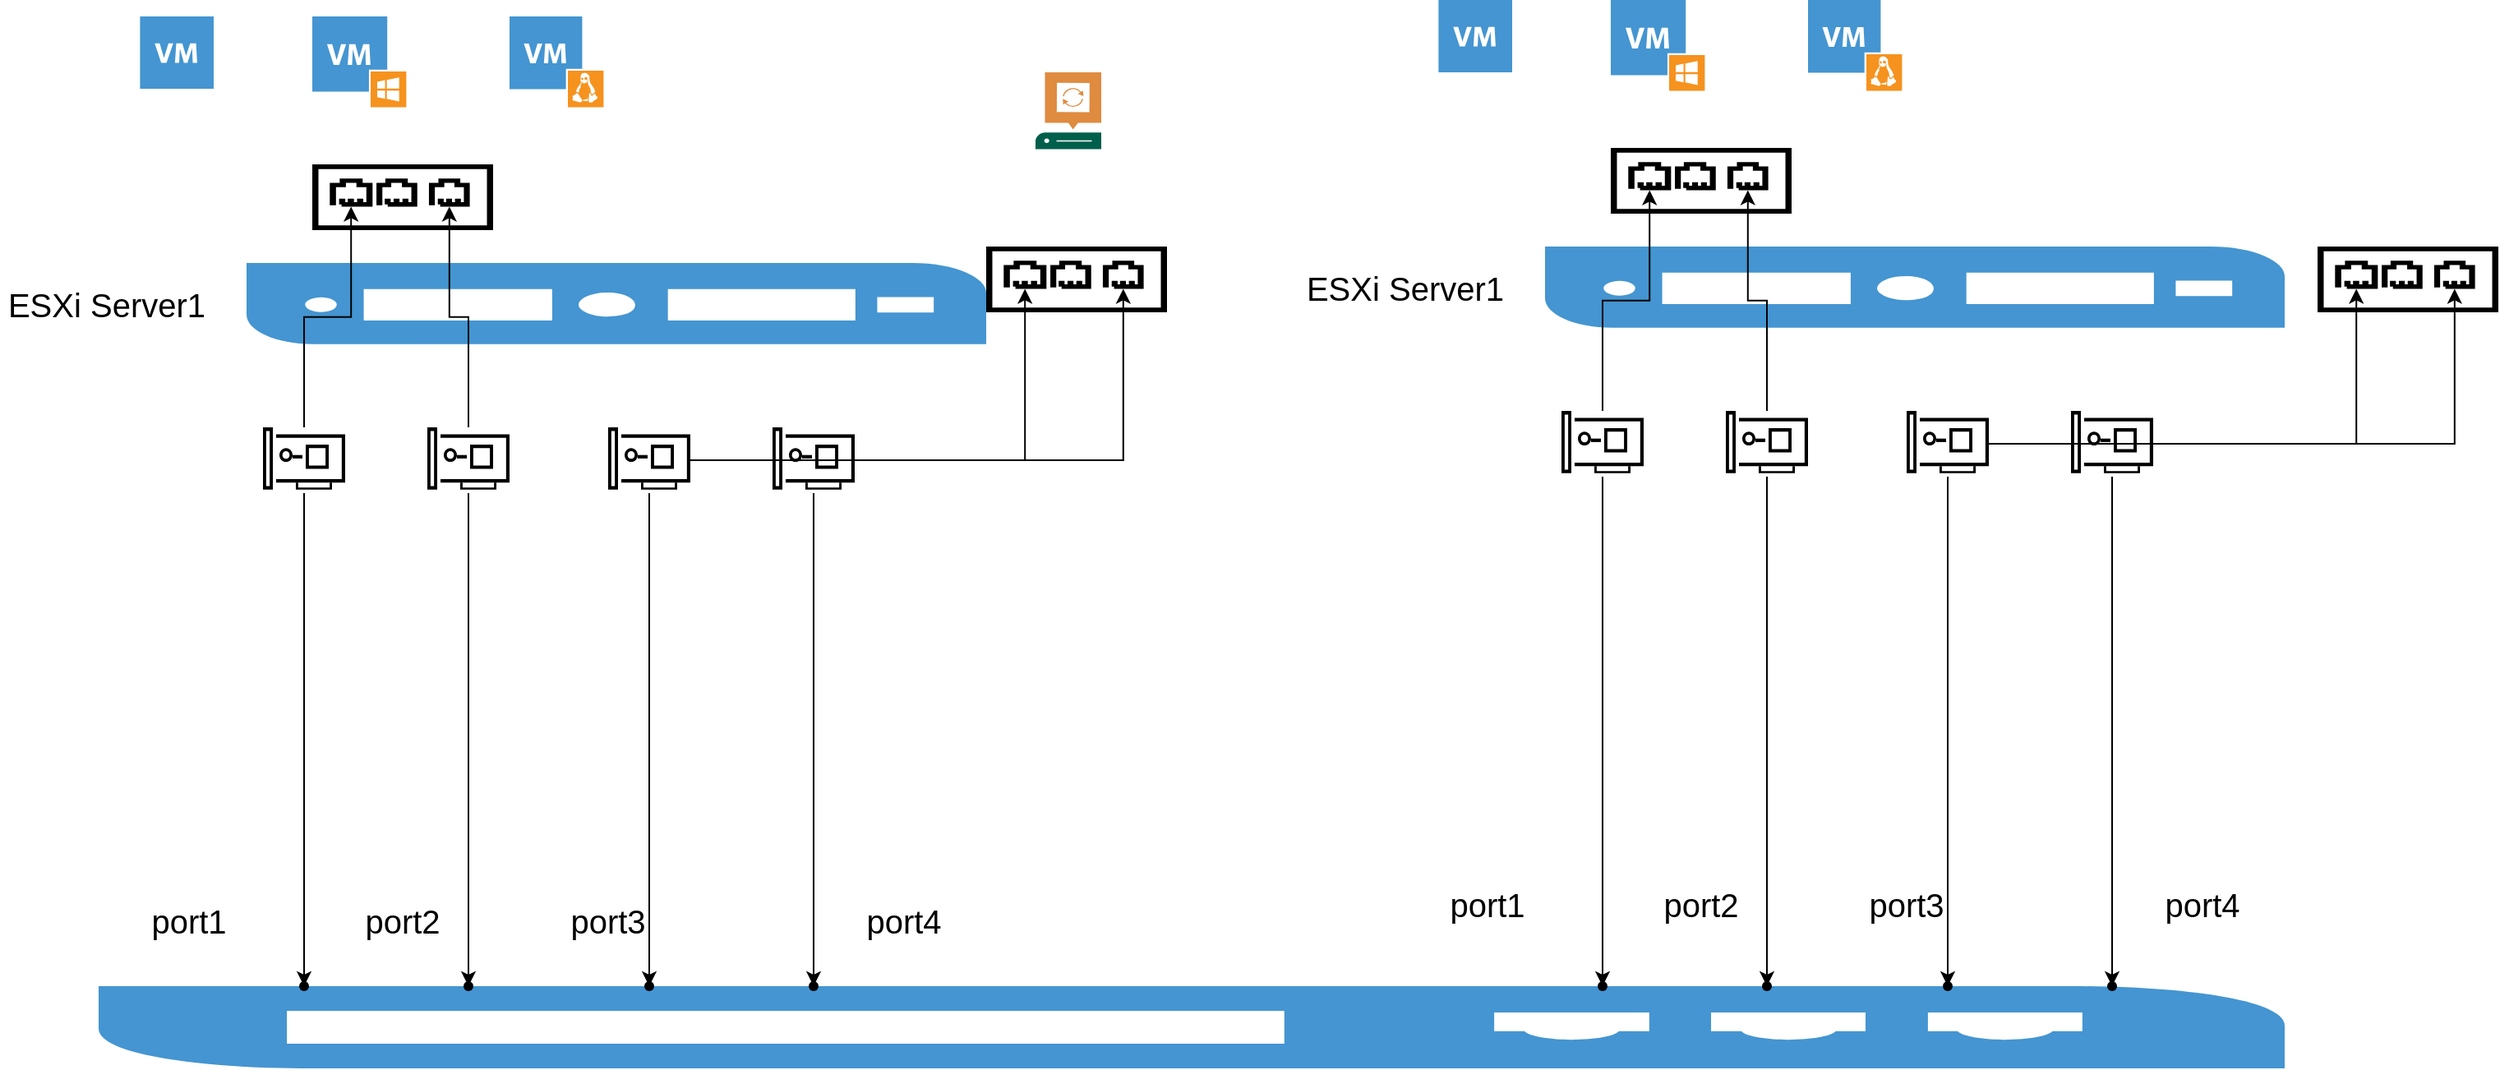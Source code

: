 <mxfile version="26.2.8" pages="2">
  <diagram name="Page-1" id="197159a0-c6a4-9194-75a8-e4174976684c">
    <mxGraphModel dx="2360" dy="1163" grid="1" gridSize="10" guides="1" tooltips="1" connect="1" arrows="1" fold="1" page="1" pageScale="1.5" pageWidth="1169" pageHeight="826" background="none" math="0" shadow="0">
      <root>
        <mxCell id="0" style=";html=1;" />
        <mxCell id="1" style=";html=1;" parent="0" />
        <mxCell id="V1fP8Ok8U7q3qZ9ysbPQ-24" value="" style="edgeStyle=orthogonalEdgeStyle;rounded=0;orthogonalLoop=1;jettySize=auto;html=1;" parent="1" edge="1">
          <mxGeometry relative="1" as="geometry">
            <mxPoint x="175" y="130" as="sourcePoint" />
          </mxGeometry>
        </mxCell>
        <mxCell id="V1fP8Ok8U7q3qZ9ysbPQ-25" value="" style="pointerEvents=1;shadow=0;dashed=0;html=1;strokeColor=none;fillColor=#4495D1;labelPosition=center;verticalLabelPosition=bottom;verticalAlign=top;align=center;outlineConnect=0;shape=mxgraph.veeam.2d.switch;" parent="1" vertex="1">
          <mxGeometry x="210" y="680" width="1330" height="50" as="geometry" />
        </mxCell>
        <mxCell id="V1fP8Ok8U7q3qZ9ysbPQ-34" value="" style="pointerEvents=1;shadow=0;dashed=0;html=1;strokeColor=none;fillColor=#4495D1;labelPosition=center;verticalLabelPosition=bottom;verticalAlign=top;align=center;outlineConnect=0;shape=mxgraph.veeam.server;" parent="1" vertex="1">
          <mxGeometry x="300" y="240" width="450" height="49.4" as="geometry" />
        </mxCell>
        <mxCell id="V1fP8Ok8U7q3qZ9ysbPQ-153" value="" style="edgeStyle=orthogonalEdgeStyle;rounded=0;orthogonalLoop=1;jettySize=auto;html=1;" parent="1" source="V1fP8Ok8U7q3qZ9ysbPQ-36" target="V1fP8Ok8U7q3qZ9ysbPQ-126" edge="1">
          <mxGeometry relative="1" as="geometry" />
        </mxCell>
        <mxCell id="Qs-pVyy2RuvGPjBRmzeA-11" value="" style="edgeStyle=orthogonalEdgeStyle;rounded=0;orthogonalLoop=1;jettySize=auto;html=1;" edge="1" parent="1" source="V1fP8Ok8U7q3qZ9ysbPQ-36" target="Qs-pVyy2RuvGPjBRmzeA-10">
          <mxGeometry relative="1" as="geometry" />
        </mxCell>
        <mxCell id="V1fP8Ok8U7q3qZ9ysbPQ-36" style="vsdxID=5;fillColor=none;gradientColor=none;points=[];labelBackgroundColor=none;rounded=0;strokeColor=none;html=1;whiteSpace=wrap;" parent="1" vertex="1">
          <mxGeometry x="310" y="340" width="50" height="40" as="geometry" />
        </mxCell>
        <mxCell id="V1fP8Ok8U7q3qZ9ysbPQ-37" style="vsdxID=6;fillColor=#000000;gradientColor=none;shape=stencil(pZLNDsIgEISfZq/NAomp51rfo0mpEBEain9vL7gxWK0m4m0Y5lvYZEA0k+pGCRyn4N1ennUfFIgNcK6tkl6HqEC0IJrBebnz7mh7Oo9dSiZ1cKc04UJcvaoYSxTHKzlMVPX67mwJMNp+BbKzCOR5xcDPX3oD5kszxFkcP88uDD5eWF4Q/wiXRqPIHRi0MVSh5/vXzkSL+ibaGw==);strokeColor=none;spacingTop=-3;spacingBottom=-3;spacingLeft=-3;spacingRight=-3;points=[];labelBackgroundColor=none;rounded=0;html=1;whiteSpace=wrap;" parent="V1fP8Ok8U7q3qZ9ysbPQ-36" vertex="1">
          <mxGeometry x="26" y="10.526" width="14" height="14.737" as="geometry" />
        </mxCell>
        <mxCell id="V1fP8Ok8U7q3qZ9ysbPQ-38" style="vsdxID=7;fillColor=#000000;gradientColor=none;shape=stencil(UzV2Ls5ILEhVNTIoLinKz04tz0wpyVA1dlE1MsrMy0gtyiwBslSNXVWNndPyi1LTi/JL81Ig/IJEkEoQKze/DGRCBUSfoYEBSI+RQSUq3w2iOCczD0kx2UotjfRMTXArtjTVMzClTIO5nokZsa4hRS0eL6IHHQlK0YIOyEDET1pmTg4kepHl0eMTKARJC8auAA==);strokeColor=none;spacingTop=-3;spacingBottom=-3;spacingLeft=-3;spacingRight=-3;points=[];labelBackgroundColor=none;rounded=0;html=1;whiteSpace=wrap;" parent="V1fP8Ok8U7q3qZ9ysbPQ-36" vertex="1">
          <mxGeometry x="8" y="4.211" width="42" height="29.474" as="geometry" />
        </mxCell>
        <mxCell id="V1fP8Ok8U7q3qZ9ysbPQ-39" style="vsdxID=8;fillColor=#000000;gradientColor=none;shape=stencil(pZLdDsIgDIWfhluC7Rx6Ped7LBkTIsLC8O/tBYnREWeyeXdavtOW5BCsBtn0ggAbvLNHcVWtlwR3BEAZKZzyQRGsCVaddeLg7Nm0qe6bSEZ1spc44ZZ8Jae8iC5g99RZU755NvaJ18r85LcFjeWUAYFC+Z9h7kU5P/7xirERzaZHLwRfG76i+fpZ8FI0iHcAOqV1ys/nex6Y0Ephw/oB);strokeColor=none;spacingTop=-3;spacingBottom=-3;spacingLeft=-3;spacingRight=-3;points=[];labelBackgroundColor=none;rounded=0;html=1;whiteSpace=wrap;" parent="V1fP8Ok8U7q3qZ9ysbPQ-36" vertex="1">
          <mxGeometry width="6" height="37.895" as="geometry" />
        </mxCell>
        <mxCell id="V1fP8Ok8U7q3qZ9ysbPQ-40" style="vsdxID=9;fillColor=#000000;gradientColor=none;shape=stencil(nZRLEoIwDIZP0y0TGpVx7eMejqJ0RHAqKNxeMDDERiq6a8OX5s+DKFzdkt01Vhpuhc3P8cMcikThWmltsiS2pmhOCjcKV8fcxiebl9mB7tddS7anS35vX6jIbw6ti4aarloHEb4sW6L3pSU8JGAxD5Zh5xK6PlBpMkVRoKOO6kw4C2DZUSgpfJMzEpw7SD19cC5R6qnQSVyIGQnOEqilnj44K0Yt9fTBOfUx89RkrEkcn1Inzkv1lexILdWP1UlMiHeefpUJ7xLhqzzwVdENCOqP9oUA/or0wPShHZ50Y3gGdmAm5TrgP/2mX3L1DKmv89PJ5jCsqqNJU9p0/Lu72hoTrUXcPAE=);strokeColor=none;spacingTop=-3;spacingBottom=-3;spacingLeft=-3;spacingRight=-3;points=[];labelBackgroundColor=none;rounded=0;html=1;whiteSpace=wrap;" parent="V1fP8Ok8U7q3qZ9ysbPQ-36" vertex="1">
          <mxGeometry x="10" y="12.632" width="8" height="8.421" as="geometry" />
        </mxCell>
        <mxCell id="V1fP8Ok8U7q3qZ9ysbPQ-41" style="vsdxID=10;fillColor=#000000;gradientColor=none;shape=stencil(nZBLDoAgDERP0z3SIyjew0SURgSD+Lu9kMZoXLhwN9O+tukAlrNpJg1SzDH4QW/URgNYgZTkjA4UkwJUgGXng+6DX1zLfmoymdXo17xh5zmRJ6Q42BWCfc2oJfdAr+Yv+AP9Cb7OJ3H/2JG1HNGz/84klThPVCc=);strokeColor=none;spacingTop=-3;spacingBottom=-3;spacingLeft=-3;spacingRight=-3;points=[];labelBackgroundColor=none;rounded=0;html=1;whiteSpace=wrap;" parent="V1fP8Ok8U7q3qZ9ysbPQ-36" vertex="1">
          <mxGeometry x="18" y="16.842" width="6" height="2.105" as="geometry" />
        </mxCell>
        <mxCell id="V1fP8Ok8U7q3qZ9ysbPQ-42" style="vsdxID=11;fillColor=#000000;gradientColor=none;shape=stencil(nZBLDoAgDERP0z3SIyjew0SURgSD+Lu9kMZoXLhwN9O+tukAlrNpJg1SzDH4QW/URgNYgZTkjA4UkwJUgGXng+6DX1zLfmoymdXo17xh5zmRJ6Q42BWCfc2oJfdAr+Yv+AP9Cb7OJ3H/2JG1HNGz/84klThPVCc=);strokeColor=none;spacingTop=-3;spacingBottom=-3;spacingLeft=-3;spacingRight=-3;points=[];labelBackgroundColor=none;rounded=0;html=1;whiteSpace=wrap;" parent="V1fP8Ok8U7q3qZ9ysbPQ-36" vertex="1">
          <mxGeometry x="26" y="33.684" height="4.211" as="geometry" />
        </mxCell>
        <mxCell id="V1fP8Ok8U7q3qZ9ysbPQ-43" style="vsdxID=12;fillColor=#000000;gradientColor=none;shape=stencil(nZBLDoAgDERP0z3SIyjew0SURgSD+Lu9kMZoXLhwN9O+tukAlrNpJg1SzDH4QW/URgNYgZTkjA4UkwJUgGXng+6DX1zLfmoymdXo17xh5zmRJ6Q42BWCfc2oJfdAr+Yv+AP9Cb7OJ3H/2JG1HNGz/84klThPVCc=);strokeColor=none;spacingTop=-3;spacingBottom=-3;spacingLeft=-3;spacingRight=-3;points=[];labelBackgroundColor=none;rounded=0;html=1;whiteSpace=wrap;" parent="V1fP8Ok8U7q3qZ9ysbPQ-36" vertex="1">
          <mxGeometry x="30" y="33.684" height="4.211" as="geometry" />
        </mxCell>
        <mxCell id="V1fP8Ok8U7q3qZ9ysbPQ-44" style="vsdxID=13;fillColor=#000000;gradientColor=none;shape=stencil(nZBLDoAgDERP0z3SIyjew0SURgSD+Lu9kMZoXLhwN9O+tukAlrNpJg1SzDH4QW/URgNYgZTkjA4UkwJUgGXng+6DX1zLfmoymdXo17xh5zmRJ6Q42BWCfc2oJfdAr+Yv+AP9Cb7OJ3H/2JG1HNGz/84klThPVCc=);strokeColor=none;spacingTop=-3;spacingBottom=-3;spacingLeft=-3;spacingRight=-3;points=[];labelBackgroundColor=none;rounded=0;html=1;whiteSpace=wrap;" parent="V1fP8Ok8U7q3qZ9ysbPQ-36" vertex="1">
          <mxGeometry x="34" y="33.684" height="4.211" as="geometry" />
        </mxCell>
        <mxCell id="V1fP8Ok8U7q3qZ9ysbPQ-45" style="vsdxID=14;fillColor=#000000;gradientColor=none;shape=stencil(nZBLDoAgDERP0z3SIyjew0SURgSD+Lu9kMZoXLhwN9O+tukAlrNpJg1SzDH4QW/URgNYgZTkjA4UkwJUgGXng+6DX1zLfmoymdXo17xh5zmRJ6Q42BWCfc2oJfdAr+Yv+AP9Cb7OJ3H/2JG1HNGz/84klThPVCc=);strokeColor=none;spacingTop=-3;spacingBottom=-3;spacingLeft=-3;spacingRight=-3;points=[];labelBackgroundColor=none;rounded=0;html=1;whiteSpace=wrap;" parent="V1fP8Ok8U7q3qZ9ysbPQ-36" vertex="1">
          <mxGeometry x="38" y="33.684" height="4.211" as="geometry" />
        </mxCell>
        <mxCell id="V1fP8Ok8U7q3qZ9ysbPQ-46" style="vsdxID=15;fillColor=#000000;gradientColor=none;shape=stencil(UzV2Ls5ILEhVNTIoLinKz04tz0wpyVA1dlE1MsrMy0gtyiwBslSNXVWNndPyi1LTi/JL81Ig/IJEkEoQKze/DGRCBUSfoYEBSI+RQSUq3w2iOCczD0kx2UrxKDTTMzUhW62ZpZ6RMW71lsZ6JmaUacDjGvSgI0EpWtABGYj4ScvMyYFEL7I8enwChSBpwdgVAA==);strokeColor=none;spacingTop=-3;spacingBottom=-3;spacingLeft=-3;spacingRight=-3;points=[];labelBackgroundColor=none;rounded=0;html=1;whiteSpace=wrap;" parent="V1fP8Ok8U7q3qZ9ysbPQ-36" vertex="1">
          <mxGeometry x="20" y="33.684" width="22" height="4.211" as="geometry" />
        </mxCell>
        <mxCell id="V1fP8Ok8U7q3qZ9ysbPQ-154" value="" style="edgeStyle=orthogonalEdgeStyle;rounded=0;orthogonalLoop=1;jettySize=auto;html=1;" parent="1" source="V1fP8Ok8U7q3qZ9ysbPQ-47" target="V1fP8Ok8U7q3qZ9ysbPQ-128" edge="1">
          <mxGeometry relative="1" as="geometry" />
        </mxCell>
        <mxCell id="Qs-pVyy2RuvGPjBRmzeA-9" value="" style="edgeStyle=orthogonalEdgeStyle;rounded=0;orthogonalLoop=1;jettySize=auto;html=1;" edge="1" parent="1" source="V1fP8Ok8U7q3qZ9ysbPQ-47" target="Qs-pVyy2RuvGPjBRmzeA-8">
          <mxGeometry relative="1" as="geometry">
            <Array as="points">
              <mxPoint x="435" y="680" />
            </Array>
          </mxGeometry>
        </mxCell>
        <mxCell id="V1fP8Ok8U7q3qZ9ysbPQ-47" style="vsdxID=5;fillColor=none;gradientColor=none;points=[];labelBackgroundColor=none;rounded=0;strokeColor=none;html=1;whiteSpace=wrap;" parent="1" vertex="1">
          <mxGeometry x="410" y="340" width="50" height="40" as="geometry" />
        </mxCell>
        <mxCell id="V1fP8Ok8U7q3qZ9ysbPQ-48" style="vsdxID=6;fillColor=#000000;gradientColor=none;shape=stencil(pZLNDsIgEISfZq/NAomp51rfo0mpEBEain9vL7gxWK0m4m0Y5lvYZEA0k+pGCRyn4N1ennUfFIgNcK6tkl6HqEC0IJrBebnz7mh7Oo9dSiZ1cKc04UJcvaoYSxTHKzlMVPX67mwJMNp+BbKzCOR5xcDPX3oD5kszxFkcP88uDD5eWF4Q/wiXRqPIHRi0MVSh5/vXzkSL+ibaGw==);strokeColor=none;spacingTop=-3;spacingBottom=-3;spacingLeft=-3;spacingRight=-3;points=[];labelBackgroundColor=none;rounded=0;html=1;whiteSpace=wrap;" parent="V1fP8Ok8U7q3qZ9ysbPQ-47" vertex="1">
          <mxGeometry x="26" y="10.526" width="14" height="14.737" as="geometry" />
        </mxCell>
        <mxCell id="V1fP8Ok8U7q3qZ9ysbPQ-49" style="vsdxID=7;fillColor=#000000;gradientColor=none;shape=stencil(UzV2Ls5ILEhVNTIoLinKz04tz0wpyVA1dlE1MsrMy0gtyiwBslSNXVWNndPyi1LTi/JL81Ig/IJEkEoQKze/DGRCBUSfoYEBSI+RQSUq3w2iOCczD0kx2UotjfRMTXArtjTVMzClTIO5nokZsa4hRS0eL6IHHQlK0YIOyEDET1pmTg4kepHl0eMTKARJC8auAA==);strokeColor=none;spacingTop=-3;spacingBottom=-3;spacingLeft=-3;spacingRight=-3;points=[];labelBackgroundColor=none;rounded=0;html=1;whiteSpace=wrap;" parent="V1fP8Ok8U7q3qZ9ysbPQ-47" vertex="1">
          <mxGeometry x="8" y="4.211" width="42" height="29.474" as="geometry" />
        </mxCell>
        <mxCell id="V1fP8Ok8U7q3qZ9ysbPQ-50" style="vsdxID=8;fillColor=#000000;gradientColor=none;shape=stencil(pZLdDsIgDIWfhluC7Rx6Ped7LBkTIsLC8O/tBYnREWeyeXdavtOW5BCsBtn0ggAbvLNHcVWtlwR3BEAZKZzyQRGsCVaddeLg7Nm0qe6bSEZ1spc44ZZ8Jae8iC5g99RZU755NvaJ18r85LcFjeWUAYFC+Z9h7kU5P/7xirERzaZHLwRfG76i+fpZ8FI0iHcAOqV1ys/nex6Y0Ephw/oB);strokeColor=none;spacingTop=-3;spacingBottom=-3;spacingLeft=-3;spacingRight=-3;points=[];labelBackgroundColor=none;rounded=0;html=1;whiteSpace=wrap;" parent="V1fP8Ok8U7q3qZ9ysbPQ-47" vertex="1">
          <mxGeometry width="6" height="37.895" as="geometry" />
        </mxCell>
        <mxCell id="V1fP8Ok8U7q3qZ9ysbPQ-51" style="vsdxID=9;fillColor=#000000;gradientColor=none;shape=stencil(nZRLEoIwDIZP0y0TGpVx7eMejqJ0RHAqKNxeMDDERiq6a8OX5s+DKFzdkt01Vhpuhc3P8cMcikThWmltsiS2pmhOCjcKV8fcxiebl9mB7tddS7anS35vX6jIbw6ti4aarloHEb4sW6L3pSU8JGAxD5Zh5xK6PlBpMkVRoKOO6kw4C2DZUSgpfJMzEpw7SD19cC5R6qnQSVyIGQnOEqilnj44K0Yt9fTBOfUx89RkrEkcn1Inzkv1lexILdWP1UlMiHeefpUJ7xLhqzzwVdENCOqP9oUA/or0wPShHZ50Y3gGdmAm5TrgP/2mX3L1DKmv89PJ5jCsqqNJU9p0/Lu72hoTrUXcPAE=);strokeColor=none;spacingTop=-3;spacingBottom=-3;spacingLeft=-3;spacingRight=-3;points=[];labelBackgroundColor=none;rounded=0;html=1;whiteSpace=wrap;" parent="V1fP8Ok8U7q3qZ9ysbPQ-47" vertex="1">
          <mxGeometry x="10" y="12.632" width="8" height="8.421" as="geometry" />
        </mxCell>
        <mxCell id="V1fP8Ok8U7q3qZ9ysbPQ-52" style="vsdxID=10;fillColor=#000000;gradientColor=none;shape=stencil(nZBLDoAgDERP0z3SIyjew0SURgSD+Lu9kMZoXLhwN9O+tukAlrNpJg1SzDH4QW/URgNYgZTkjA4UkwJUgGXng+6DX1zLfmoymdXo17xh5zmRJ6Q42BWCfc2oJfdAr+Yv+AP9Cb7OJ3H/2JG1HNGz/84klThPVCc=);strokeColor=none;spacingTop=-3;spacingBottom=-3;spacingLeft=-3;spacingRight=-3;points=[];labelBackgroundColor=none;rounded=0;html=1;whiteSpace=wrap;" parent="V1fP8Ok8U7q3qZ9ysbPQ-47" vertex="1">
          <mxGeometry x="18" y="16.842" width="6" height="2.105" as="geometry" />
        </mxCell>
        <mxCell id="V1fP8Ok8U7q3qZ9ysbPQ-53" style="vsdxID=11;fillColor=#000000;gradientColor=none;shape=stencil(nZBLDoAgDERP0z3SIyjew0SURgSD+Lu9kMZoXLhwN9O+tukAlrNpJg1SzDH4QW/URgNYgZTkjA4UkwJUgGXng+6DX1zLfmoymdXo17xh5zmRJ6Q42BWCfc2oJfdAr+Yv+AP9Cb7OJ3H/2JG1HNGz/84klThPVCc=);strokeColor=none;spacingTop=-3;spacingBottom=-3;spacingLeft=-3;spacingRight=-3;points=[];labelBackgroundColor=none;rounded=0;html=1;whiteSpace=wrap;" parent="V1fP8Ok8U7q3qZ9ysbPQ-47" vertex="1">
          <mxGeometry x="26" y="33.684" height="4.211" as="geometry" />
        </mxCell>
        <mxCell id="V1fP8Ok8U7q3qZ9ysbPQ-54" style="vsdxID=12;fillColor=#000000;gradientColor=none;shape=stencil(nZBLDoAgDERP0z3SIyjew0SURgSD+Lu9kMZoXLhwN9O+tukAlrNpJg1SzDH4QW/URgNYgZTkjA4UkwJUgGXng+6DX1zLfmoymdXo17xh5zmRJ6Q42BWCfc2oJfdAr+Yv+AP9Cb7OJ3H/2JG1HNGz/84klThPVCc=);strokeColor=none;spacingTop=-3;spacingBottom=-3;spacingLeft=-3;spacingRight=-3;points=[];labelBackgroundColor=none;rounded=0;html=1;whiteSpace=wrap;" parent="V1fP8Ok8U7q3qZ9ysbPQ-47" vertex="1">
          <mxGeometry x="30" y="33.684" height="4.211" as="geometry" />
        </mxCell>
        <mxCell id="V1fP8Ok8U7q3qZ9ysbPQ-55" style="vsdxID=13;fillColor=#000000;gradientColor=none;shape=stencil(nZBLDoAgDERP0z3SIyjew0SURgSD+Lu9kMZoXLhwN9O+tukAlrNpJg1SzDH4QW/URgNYgZTkjA4UkwJUgGXng+6DX1zLfmoymdXo17xh5zmRJ6Q42BWCfc2oJfdAr+Yv+AP9Cb7OJ3H/2JG1HNGz/84klThPVCc=);strokeColor=none;spacingTop=-3;spacingBottom=-3;spacingLeft=-3;spacingRight=-3;points=[];labelBackgroundColor=none;rounded=0;html=1;whiteSpace=wrap;" parent="V1fP8Ok8U7q3qZ9ysbPQ-47" vertex="1">
          <mxGeometry x="34" y="33.684" height="4.211" as="geometry" />
        </mxCell>
        <mxCell id="V1fP8Ok8U7q3qZ9ysbPQ-56" style="vsdxID=14;fillColor=#000000;gradientColor=none;shape=stencil(nZBLDoAgDERP0z3SIyjew0SURgSD+Lu9kMZoXLhwN9O+tukAlrNpJg1SzDH4QW/URgNYgZTkjA4UkwJUgGXng+6DX1zLfmoymdXo17xh5zmRJ6Q42BWCfc2oJfdAr+Yv+AP9Cb7OJ3H/2JG1HNGz/84klThPVCc=);strokeColor=none;spacingTop=-3;spacingBottom=-3;spacingLeft=-3;spacingRight=-3;points=[];labelBackgroundColor=none;rounded=0;html=1;whiteSpace=wrap;" parent="V1fP8Ok8U7q3qZ9ysbPQ-47" vertex="1">
          <mxGeometry x="38" y="33.684" height="4.211" as="geometry" />
        </mxCell>
        <mxCell id="V1fP8Ok8U7q3qZ9ysbPQ-57" style="vsdxID=15;fillColor=#000000;gradientColor=none;shape=stencil(UzV2Ls5ILEhVNTIoLinKz04tz0wpyVA1dlE1MsrMy0gtyiwBslSNXVWNndPyi1LTi/JL81Ig/IJEkEoQKze/DGRCBUSfoYEBSI+RQSUq3w2iOCczD0kx2UrxKDTTMzUhW62ZpZ6RMW71lsZ6JmaUacDjGvSgI0EpWtABGYj4ScvMyYFEL7I8enwChSBpwdgVAA==);strokeColor=none;spacingTop=-3;spacingBottom=-3;spacingLeft=-3;spacingRight=-3;points=[];labelBackgroundColor=none;rounded=0;html=1;whiteSpace=wrap;" parent="V1fP8Ok8U7q3qZ9ysbPQ-47" vertex="1">
          <mxGeometry x="20" y="33.684" width="22" height="4.211" as="geometry" />
        </mxCell>
        <mxCell id="V1fP8Ok8U7q3qZ9ysbPQ-124" style="vsdxID=5;fillColor=none;gradientColor=none;points=[];labelBackgroundColor=none;rounded=0;strokeColor=none;html=1;whiteSpace=wrap;" parent="1" vertex="1">
          <mxGeometry x="340" y="180" width="110" height="40" as="geometry" />
        </mxCell>
        <mxCell id="V1fP8Ok8U7q3qZ9ysbPQ-125" style="vsdxID=6;fillColor=#000000;gradientColor=none;shape=stencil(UzV2Ls5ILEhVNTIoLinKz04tz0wpyVA1dlE1MsrMy0gtyiwBslSNXVWNndPyi1LTi/JL81Ig/IJEkEoQKze/DGRCBUSfpZmeGUiTkUElRMBcz8gULOAGUZ6TmYdPuaWRnjke9cZ6JpQoJ9Ex6MpRvWpoYICi2gC3yWQqhNmAVSm69SQppoNSIAORSNIyc3IgaQxZHj1RAYUgCdLYFQA=);strokeColor=none;spacingTop=-3;spacingBottom=-3;spacingLeft=-3;spacingRight=-3;points=[];labelBackgroundColor=none;rounded=0;html=1;whiteSpace=wrap;" parent="V1fP8Ok8U7q3qZ9ysbPQ-124" vertex="1">
          <mxGeometry width="110.0" height="40" as="geometry" />
        </mxCell>
        <mxCell id="V1fP8Ok8U7q3qZ9ysbPQ-126" style="vsdxID=7;fillColor=#000000;gradientColor=none;shape=stencil(pZXdbsIwDIWfJrdWbOev1wzeA4lCI7oWlbLB29MSIaZtbUR959jni06k6Fjx6lxtT6Uife679lh+x11fKf5QRLGpyi72Q6V4rXi1b7vy0LWXZpfOp+2oHKvP9mu84Zo47yDgSJG+pQ5acPzobBJQx2YW0NNiYsBiuThjRS8XFxYYp8VowBQygBHITgPswQUZkHmwI2CSARlLwYJFGRAMcJj5bAHIyQCPEGYAx+C9DMhYsg4syYCMJUOgWQZkLLEDEgIZS4TgjQwo6Jkf/wMerBBAPRNfz+Ey8buh+wcYilfG72NdpxXxc/57JwyttE94fQc=);strokeColor=none;spacingTop=-3;spacingBottom=-3;spacingLeft=-3;spacingRight=-3;points=[];labelBackgroundColor=none;rounded=0;html=1;whiteSpace=wrap;" parent="V1fP8Ok8U7q3qZ9ysbPQ-124" vertex="1">
          <mxGeometry x="10.646" y="8.57" width="26.021" height="17.14" as="geometry" />
        </mxCell>
        <mxCell id="V1fP8Ok8U7q3qZ9ysbPQ-127" style="vsdxID=8;fillColor=#000000;gradientColor=none;shape=stencil(pdXbboMwDAbgp8mtFds5Xnfde1QqHdEYVJSd3n6waGrVikTDd8H5P2QkZCveXdrDuVGkL9M4vDaf6Ti1ip8UUerbZkzTfFK8V7w7DWPzMg7v/TE/nw9Lcjm9DR/LG76y8w4CLor0d66gBce/lecMutQXgV4PE4I328OVVvT2cLTAuB5GAybKACOQXQfsgFgGKh/sCJhkoNJSsGBRBoIBDoWfLQA5GfAIoQAcg/cyUGnJOrAkA5WWDIFmGai0xAZ8kIFKS6SBogxEAowF4MEaGUBdGF9/l9vC/x26D2A+XGf8KXVdXhG39/c7YS7lfcL7Hw==);strokeColor=none;spacingTop=-3;spacingBottom=-3;spacingLeft=-3;spacingRight=-3;points=[];labelBackgroundColor=none;rounded=0;html=1;whiteSpace=wrap;" parent="V1fP8Ok8U7q3qZ9ysbPQ-124" vertex="1">
          <mxGeometry x="39.032" y="8.571" width="24.839" height="17.143" as="geometry" />
        </mxCell>
        <mxCell id="V1fP8Ok8U7q3qZ9ysbPQ-128" style="vsdxID=9;fillColor=#000000;gradientColor=none;shape=stencil(pZXdbsIwDIWfJrdWbOev1wzeA4lCI7oWlbLB29MSIaZtbUR959jni06k6Fjx6lxtT6Uife679lh+x11fKf5QRLGpyi72Q6V4rXi1b7vy0LWXZpfOp+2oHKvP9mu84Zo47yDgSJG+pQ5acPzobBJQx2YW0NNiYsBiuThjRS8XFxYYp8VowBQygBHITgPswQUZkHmwI2CSARlLwYJFGRAMcJj5bAHIyQCPEGYAx+C9DMhYsg4syYCMJUOgWQZkLLEDEgIZS4TgjQwo6Jkf/wMerBBAPRNfz+Ey8buh+wcYilfG72NdpxXxc/57JwyttE94fQc=);strokeColor=none;spacingTop=-3;spacingBottom=-3;spacingLeft=-3;spacingRight=-3;points=[];labelBackgroundColor=none;rounded=0;html=1;whiteSpace=wrap;" parent="V1fP8Ok8U7q3qZ9ysbPQ-124" vertex="1">
          <mxGeometry x="70.968" y="8.571" width="24.839" height="17.143" as="geometry" />
        </mxCell>
        <mxCell id="V1fP8Ok8U7q3qZ9ysbPQ-145" value="" style="shadow=0;dashed=0;html=1;strokeColor=none;fillColor=#4495D1;labelPosition=center;verticalLabelPosition=bottom;verticalAlign=top;align=center;outlineConnect=0;shape=mxgraph.veeam.2d.virtual_machine;" parent="1" vertex="1">
          <mxGeometry x="235.2" y="90" width="44.8" height="44" as="geometry" />
        </mxCell>
        <mxCell id="V1fP8Ok8U7q3qZ9ysbPQ-146" value="" style="shadow=0;dashed=0;html=1;strokeColor=none;fillColor=#4495D1;labelPosition=center;verticalLabelPosition=bottom;verticalAlign=top;align=center;outlineConnect=0;shape=mxgraph.veeam.vm_windows;" parent="1" vertex="1">
          <mxGeometry x="340" y="90" width="57.2" height="55.2" as="geometry" />
        </mxCell>
        <mxCell id="V1fP8Ok8U7q3qZ9ysbPQ-147" value="" style="shadow=0;dashed=0;html=1;strokeColor=none;fillColor=#4495D1;labelPosition=center;verticalLabelPosition=bottom;verticalAlign=top;align=center;outlineConnect=0;shape=mxgraph.veeam.vm_linux;" parent="1" vertex="1">
          <mxGeometry x="460" y="90.0" width="57.2" height="55.2" as="geometry" />
        </mxCell>
        <mxCell id="V1fP8Ok8U7q3qZ9ysbPQ-184" value="" style="edgeStyle=orthogonalEdgeStyle;rounded=0;orthogonalLoop=1;jettySize=auto;html=1;" parent="1" source="V1fP8Ok8U7q3qZ9ysbPQ-185" target="V1fP8Ok8U7q3qZ9ysbPQ-210" edge="1">
          <mxGeometry relative="1" as="geometry" />
        </mxCell>
        <mxCell id="Qs-pVyy2RuvGPjBRmzeA-13" value="" style="edgeStyle=orthogonalEdgeStyle;rounded=0;orthogonalLoop=1;jettySize=auto;html=1;" edge="1" parent="1" source="V1fP8Ok8U7q3qZ9ysbPQ-185" target="Qs-pVyy2RuvGPjBRmzeA-12">
          <mxGeometry relative="1" as="geometry" />
        </mxCell>
        <mxCell id="V1fP8Ok8U7q3qZ9ysbPQ-185" style="vsdxID=5;fillColor=none;gradientColor=none;points=[];labelBackgroundColor=none;rounded=0;strokeColor=none;html=1;whiteSpace=wrap;" parent="1" vertex="1">
          <mxGeometry x="520" y="340" width="50" height="40" as="geometry" />
        </mxCell>
        <mxCell id="V1fP8Ok8U7q3qZ9ysbPQ-186" style="vsdxID=6;fillColor=#000000;gradientColor=none;shape=stencil(pZLNDsIgEISfZq/NAomp51rfo0mpEBEain9vL7gxWK0m4m0Y5lvYZEA0k+pGCRyn4N1ennUfFIgNcK6tkl6HqEC0IJrBebnz7mh7Oo9dSiZ1cKc04UJcvaoYSxTHKzlMVPX67mwJMNp+BbKzCOR5xcDPX3oD5kszxFkcP88uDD5eWF4Q/wiXRqPIHRi0MVSh5/vXzkSL+ibaGw==);strokeColor=none;spacingTop=-3;spacingBottom=-3;spacingLeft=-3;spacingRight=-3;points=[];labelBackgroundColor=none;rounded=0;html=1;whiteSpace=wrap;" parent="V1fP8Ok8U7q3qZ9ysbPQ-185" vertex="1">
          <mxGeometry x="26" y="10.526" width="14" height="14.737" as="geometry" />
        </mxCell>
        <mxCell id="V1fP8Ok8U7q3qZ9ysbPQ-187" style="vsdxID=7;fillColor=#000000;gradientColor=none;shape=stencil(UzV2Ls5ILEhVNTIoLinKz04tz0wpyVA1dlE1MsrMy0gtyiwBslSNXVWNndPyi1LTi/JL81Ig/IJEkEoQKze/DGRCBUSfoYEBSI+RQSUq3w2iOCczD0kx2UotjfRMTXArtjTVMzClTIO5nokZsa4hRS0eL6IHHQlK0YIOyEDET1pmTg4kepHl0eMTKARJC8auAA==);strokeColor=none;spacingTop=-3;spacingBottom=-3;spacingLeft=-3;spacingRight=-3;points=[];labelBackgroundColor=none;rounded=0;html=1;whiteSpace=wrap;" parent="V1fP8Ok8U7q3qZ9ysbPQ-185" vertex="1">
          <mxGeometry x="8" y="4.211" width="42" height="29.474" as="geometry" />
        </mxCell>
        <mxCell id="V1fP8Ok8U7q3qZ9ysbPQ-188" style="vsdxID=8;fillColor=#000000;gradientColor=none;shape=stencil(pZLdDsIgDIWfhluC7Rx6Ped7LBkTIsLC8O/tBYnREWeyeXdavtOW5BCsBtn0ggAbvLNHcVWtlwR3BEAZKZzyQRGsCVaddeLg7Nm0qe6bSEZ1spc44ZZ8Jae8iC5g99RZU755NvaJ18r85LcFjeWUAYFC+Z9h7kU5P/7xirERzaZHLwRfG76i+fpZ8FI0iHcAOqV1ys/nex6Y0Ephw/oB);strokeColor=none;spacingTop=-3;spacingBottom=-3;spacingLeft=-3;spacingRight=-3;points=[];labelBackgroundColor=none;rounded=0;html=1;whiteSpace=wrap;" parent="V1fP8Ok8U7q3qZ9ysbPQ-185" vertex="1">
          <mxGeometry width="6" height="37.895" as="geometry" />
        </mxCell>
        <mxCell id="V1fP8Ok8U7q3qZ9ysbPQ-189" style="vsdxID=9;fillColor=#000000;gradientColor=none;shape=stencil(nZRLEoIwDIZP0y0TGpVx7eMejqJ0RHAqKNxeMDDERiq6a8OX5s+DKFzdkt01Vhpuhc3P8cMcikThWmltsiS2pmhOCjcKV8fcxiebl9mB7tddS7anS35vX6jIbw6ti4aarloHEb4sW6L3pSU8JGAxD5Zh5xK6PlBpMkVRoKOO6kw4C2DZUSgpfJMzEpw7SD19cC5R6qnQSVyIGQnOEqilnj44K0Yt9fTBOfUx89RkrEkcn1Inzkv1lexILdWP1UlMiHeefpUJ7xLhqzzwVdENCOqP9oUA/or0wPShHZ50Y3gGdmAm5TrgP/2mX3L1DKmv89PJ5jCsqqNJU9p0/Lu72hoTrUXcPAE=);strokeColor=none;spacingTop=-3;spacingBottom=-3;spacingLeft=-3;spacingRight=-3;points=[];labelBackgroundColor=none;rounded=0;html=1;whiteSpace=wrap;" parent="V1fP8Ok8U7q3qZ9ysbPQ-185" vertex="1">
          <mxGeometry x="10" y="12.632" width="8" height="8.421" as="geometry" />
        </mxCell>
        <mxCell id="V1fP8Ok8U7q3qZ9ysbPQ-190" style="vsdxID=10;fillColor=#000000;gradientColor=none;shape=stencil(nZBLDoAgDERP0z3SIyjew0SURgSD+Lu9kMZoXLhwN9O+tukAlrNpJg1SzDH4QW/URgNYgZTkjA4UkwJUgGXng+6DX1zLfmoymdXo17xh5zmRJ6Q42BWCfc2oJfdAr+Yv+AP9Cb7OJ3H/2JG1HNGz/84klThPVCc=);strokeColor=none;spacingTop=-3;spacingBottom=-3;spacingLeft=-3;spacingRight=-3;points=[];labelBackgroundColor=none;rounded=0;html=1;whiteSpace=wrap;" parent="V1fP8Ok8U7q3qZ9ysbPQ-185" vertex="1">
          <mxGeometry x="18" y="16.842" width="6" height="2.105" as="geometry" />
        </mxCell>
        <mxCell id="V1fP8Ok8U7q3qZ9ysbPQ-191" style="vsdxID=11;fillColor=#000000;gradientColor=none;shape=stencil(nZBLDoAgDERP0z3SIyjew0SURgSD+Lu9kMZoXLhwN9O+tukAlrNpJg1SzDH4QW/URgNYgZTkjA4UkwJUgGXng+6DX1zLfmoymdXo17xh5zmRJ6Q42BWCfc2oJfdAr+Yv+AP9Cb7OJ3H/2JG1HNGz/84klThPVCc=);strokeColor=none;spacingTop=-3;spacingBottom=-3;spacingLeft=-3;spacingRight=-3;points=[];labelBackgroundColor=none;rounded=0;html=1;whiteSpace=wrap;" parent="V1fP8Ok8U7q3qZ9ysbPQ-185" vertex="1">
          <mxGeometry x="26" y="33.684" height="4.211" as="geometry" />
        </mxCell>
        <mxCell id="V1fP8Ok8U7q3qZ9ysbPQ-192" style="vsdxID=12;fillColor=#000000;gradientColor=none;shape=stencil(nZBLDoAgDERP0z3SIyjew0SURgSD+Lu9kMZoXLhwN9O+tukAlrNpJg1SzDH4QW/URgNYgZTkjA4UkwJUgGXng+6DX1zLfmoymdXo17xh5zmRJ6Q42BWCfc2oJfdAr+Yv+AP9Cb7OJ3H/2JG1HNGz/84klThPVCc=);strokeColor=none;spacingTop=-3;spacingBottom=-3;spacingLeft=-3;spacingRight=-3;points=[];labelBackgroundColor=none;rounded=0;html=1;whiteSpace=wrap;" parent="V1fP8Ok8U7q3qZ9ysbPQ-185" vertex="1">
          <mxGeometry x="30" y="33.684" height="4.211" as="geometry" />
        </mxCell>
        <mxCell id="V1fP8Ok8U7q3qZ9ysbPQ-193" style="vsdxID=13;fillColor=#000000;gradientColor=none;shape=stencil(nZBLDoAgDERP0z3SIyjew0SURgSD+Lu9kMZoXLhwN9O+tukAlrNpJg1SzDH4QW/URgNYgZTkjA4UkwJUgGXng+6DX1zLfmoymdXo17xh5zmRJ6Q42BWCfc2oJfdAr+Yv+AP9Cb7OJ3H/2JG1HNGz/84klThPVCc=);strokeColor=none;spacingTop=-3;spacingBottom=-3;spacingLeft=-3;spacingRight=-3;points=[];labelBackgroundColor=none;rounded=0;html=1;whiteSpace=wrap;" parent="V1fP8Ok8U7q3qZ9ysbPQ-185" vertex="1">
          <mxGeometry x="34" y="33.684" height="4.211" as="geometry" />
        </mxCell>
        <mxCell id="V1fP8Ok8U7q3qZ9ysbPQ-194" style="vsdxID=14;fillColor=#000000;gradientColor=none;shape=stencil(nZBLDoAgDERP0z3SIyjew0SURgSD+Lu9kMZoXLhwN9O+tukAlrNpJg1SzDH4QW/URgNYgZTkjA4UkwJUgGXng+6DX1zLfmoymdXo17xh5zmRJ6Q42BWCfc2oJfdAr+Yv+AP9Cb7OJ3H/2JG1HNGz/84klThPVCc=);strokeColor=none;spacingTop=-3;spacingBottom=-3;spacingLeft=-3;spacingRight=-3;points=[];labelBackgroundColor=none;rounded=0;html=1;whiteSpace=wrap;" parent="V1fP8Ok8U7q3qZ9ysbPQ-185" vertex="1">
          <mxGeometry x="38" y="33.684" height="4.211" as="geometry" />
        </mxCell>
        <mxCell id="V1fP8Ok8U7q3qZ9ysbPQ-195" style="vsdxID=15;fillColor=#000000;gradientColor=none;shape=stencil(UzV2Ls5ILEhVNTIoLinKz04tz0wpyVA1dlE1MsrMy0gtyiwBslSNXVWNndPyi1LTi/JL81Ig/IJEkEoQKze/DGRCBUSfoYEBSI+RQSUq3w2iOCczD0kx2UrxKDTTMzUhW62ZpZ6RMW71lsZ6JmaUacDjGvSgI0EpWtABGYj4ScvMyYFEL7I8enwChSBpwdgVAA==);strokeColor=none;spacingTop=-3;spacingBottom=-3;spacingLeft=-3;spacingRight=-3;points=[];labelBackgroundColor=none;rounded=0;html=1;whiteSpace=wrap;" parent="V1fP8Ok8U7q3qZ9ysbPQ-185" vertex="1">
          <mxGeometry x="20" y="33.684" width="22" height="4.211" as="geometry" />
        </mxCell>
        <mxCell id="V1fP8Ok8U7q3qZ9ysbPQ-196" value="" style="edgeStyle=orthogonalEdgeStyle;rounded=0;orthogonalLoop=1;jettySize=auto;html=1;" parent="1" source="V1fP8Ok8U7q3qZ9ysbPQ-197" target="V1fP8Ok8U7q3qZ9ysbPQ-212" edge="1">
          <mxGeometry relative="1" as="geometry" />
        </mxCell>
        <mxCell id="Qs-pVyy2RuvGPjBRmzeA-15" value="" style="edgeStyle=orthogonalEdgeStyle;rounded=0;orthogonalLoop=1;jettySize=auto;html=1;" edge="1" parent="1" source="V1fP8Ok8U7q3qZ9ysbPQ-197" target="Qs-pVyy2RuvGPjBRmzeA-14">
          <mxGeometry relative="1" as="geometry" />
        </mxCell>
        <mxCell id="V1fP8Ok8U7q3qZ9ysbPQ-197" style="vsdxID=5;fillColor=none;gradientColor=none;points=[];labelBackgroundColor=none;rounded=0;strokeColor=none;html=1;whiteSpace=wrap;" parent="1" vertex="1">
          <mxGeometry x="620" y="340" width="50" height="40" as="geometry" />
        </mxCell>
        <mxCell id="V1fP8Ok8U7q3qZ9ysbPQ-198" style="vsdxID=6;fillColor=#000000;gradientColor=none;shape=stencil(pZLNDsIgEISfZq/NAomp51rfo0mpEBEain9vL7gxWK0m4m0Y5lvYZEA0k+pGCRyn4N1ennUfFIgNcK6tkl6HqEC0IJrBebnz7mh7Oo9dSiZ1cKc04UJcvaoYSxTHKzlMVPX67mwJMNp+BbKzCOR5xcDPX3oD5kszxFkcP88uDD5eWF4Q/wiXRqPIHRi0MVSh5/vXzkSL+ibaGw==);strokeColor=none;spacingTop=-3;spacingBottom=-3;spacingLeft=-3;spacingRight=-3;points=[];labelBackgroundColor=none;rounded=0;html=1;whiteSpace=wrap;" parent="V1fP8Ok8U7q3qZ9ysbPQ-197" vertex="1">
          <mxGeometry x="26" y="10.526" width="14" height="14.737" as="geometry" />
        </mxCell>
        <mxCell id="V1fP8Ok8U7q3qZ9ysbPQ-199" style="vsdxID=7;fillColor=#000000;gradientColor=none;shape=stencil(UzV2Ls5ILEhVNTIoLinKz04tz0wpyVA1dlE1MsrMy0gtyiwBslSNXVWNndPyi1LTi/JL81Ig/IJEkEoQKze/DGRCBUSfoYEBSI+RQSUq3w2iOCczD0kx2UotjfRMTXArtjTVMzClTIO5nokZsa4hRS0eL6IHHQlK0YIOyEDET1pmTg4kepHl0eMTKARJC8auAA==);strokeColor=none;spacingTop=-3;spacingBottom=-3;spacingLeft=-3;spacingRight=-3;points=[];labelBackgroundColor=none;rounded=0;html=1;whiteSpace=wrap;" parent="V1fP8Ok8U7q3qZ9ysbPQ-197" vertex="1">
          <mxGeometry x="8" y="4.211" width="42" height="29.474" as="geometry" />
        </mxCell>
        <mxCell id="V1fP8Ok8U7q3qZ9ysbPQ-200" style="vsdxID=8;fillColor=#000000;gradientColor=none;shape=stencil(pZLdDsIgDIWfhluC7Rx6Ped7LBkTIsLC8O/tBYnREWeyeXdavtOW5BCsBtn0ggAbvLNHcVWtlwR3BEAZKZzyQRGsCVaddeLg7Nm0qe6bSEZ1spc44ZZ8Jae8iC5g99RZU755NvaJ18r85LcFjeWUAYFC+Z9h7kU5P/7xirERzaZHLwRfG76i+fpZ8FI0iHcAOqV1ys/nex6Y0Ephw/oB);strokeColor=none;spacingTop=-3;spacingBottom=-3;spacingLeft=-3;spacingRight=-3;points=[];labelBackgroundColor=none;rounded=0;html=1;whiteSpace=wrap;" parent="V1fP8Ok8U7q3qZ9ysbPQ-197" vertex="1">
          <mxGeometry width="6" height="37.895" as="geometry" />
        </mxCell>
        <mxCell id="V1fP8Ok8U7q3qZ9ysbPQ-201" style="vsdxID=9;fillColor=#000000;gradientColor=none;shape=stencil(nZRLEoIwDIZP0y0TGpVx7eMejqJ0RHAqKNxeMDDERiq6a8OX5s+DKFzdkt01Vhpuhc3P8cMcikThWmltsiS2pmhOCjcKV8fcxiebl9mB7tddS7anS35vX6jIbw6ti4aarloHEb4sW6L3pSU8JGAxD5Zh5xK6PlBpMkVRoKOO6kw4C2DZUSgpfJMzEpw7SD19cC5R6qnQSVyIGQnOEqilnj44K0Yt9fTBOfUx89RkrEkcn1Inzkv1lexILdWP1UlMiHeefpUJ7xLhqzzwVdENCOqP9oUA/or0wPShHZ50Y3gGdmAm5TrgP/2mX3L1DKmv89PJ5jCsqqNJU9p0/Lu72hoTrUXcPAE=);strokeColor=none;spacingTop=-3;spacingBottom=-3;spacingLeft=-3;spacingRight=-3;points=[];labelBackgroundColor=none;rounded=0;html=1;whiteSpace=wrap;" parent="V1fP8Ok8U7q3qZ9ysbPQ-197" vertex="1">
          <mxGeometry x="10" y="12.632" width="8" height="8.421" as="geometry" />
        </mxCell>
        <mxCell id="V1fP8Ok8U7q3qZ9ysbPQ-202" style="vsdxID=10;fillColor=#000000;gradientColor=none;shape=stencil(nZBLDoAgDERP0z3SIyjew0SURgSD+Lu9kMZoXLhwN9O+tukAlrNpJg1SzDH4QW/URgNYgZTkjA4UkwJUgGXng+6DX1zLfmoymdXo17xh5zmRJ6Q42BWCfc2oJfdAr+Yv+AP9Cb7OJ3H/2JG1HNGz/84klThPVCc=);strokeColor=none;spacingTop=-3;spacingBottom=-3;spacingLeft=-3;spacingRight=-3;points=[];labelBackgroundColor=none;rounded=0;html=1;whiteSpace=wrap;" parent="V1fP8Ok8U7q3qZ9ysbPQ-197" vertex="1">
          <mxGeometry x="18" y="16.842" width="6" height="2.105" as="geometry" />
        </mxCell>
        <mxCell id="V1fP8Ok8U7q3qZ9ysbPQ-203" style="vsdxID=11;fillColor=#000000;gradientColor=none;shape=stencil(nZBLDoAgDERP0z3SIyjew0SURgSD+Lu9kMZoXLhwN9O+tukAlrNpJg1SzDH4QW/URgNYgZTkjA4UkwJUgGXng+6DX1zLfmoymdXo17xh5zmRJ6Q42BWCfc2oJfdAr+Yv+AP9Cb7OJ3H/2JG1HNGz/84klThPVCc=);strokeColor=none;spacingTop=-3;spacingBottom=-3;spacingLeft=-3;spacingRight=-3;points=[];labelBackgroundColor=none;rounded=0;html=1;whiteSpace=wrap;" parent="V1fP8Ok8U7q3qZ9ysbPQ-197" vertex="1">
          <mxGeometry x="26" y="33.684" height="4.211" as="geometry" />
        </mxCell>
        <mxCell id="V1fP8Ok8U7q3qZ9ysbPQ-204" style="vsdxID=12;fillColor=#000000;gradientColor=none;shape=stencil(nZBLDoAgDERP0z3SIyjew0SURgSD+Lu9kMZoXLhwN9O+tukAlrNpJg1SzDH4QW/URgNYgZTkjA4UkwJUgGXng+6DX1zLfmoymdXo17xh5zmRJ6Q42BWCfc2oJfdAr+Yv+AP9Cb7OJ3H/2JG1HNGz/84klThPVCc=);strokeColor=none;spacingTop=-3;spacingBottom=-3;spacingLeft=-3;spacingRight=-3;points=[];labelBackgroundColor=none;rounded=0;html=1;whiteSpace=wrap;" parent="V1fP8Ok8U7q3qZ9ysbPQ-197" vertex="1">
          <mxGeometry x="30" y="33.684" height="4.211" as="geometry" />
        </mxCell>
        <mxCell id="V1fP8Ok8U7q3qZ9ysbPQ-205" style="vsdxID=13;fillColor=#000000;gradientColor=none;shape=stencil(nZBLDoAgDERP0z3SIyjew0SURgSD+Lu9kMZoXLhwN9O+tukAlrNpJg1SzDH4QW/URgNYgZTkjA4UkwJUgGXng+6DX1zLfmoymdXo17xh5zmRJ6Q42BWCfc2oJfdAr+Yv+AP9Cb7OJ3H/2JG1HNGz/84klThPVCc=);strokeColor=none;spacingTop=-3;spacingBottom=-3;spacingLeft=-3;spacingRight=-3;points=[];labelBackgroundColor=none;rounded=0;html=1;whiteSpace=wrap;" parent="V1fP8Ok8U7q3qZ9ysbPQ-197" vertex="1">
          <mxGeometry x="34" y="33.684" height="4.211" as="geometry" />
        </mxCell>
        <mxCell id="V1fP8Ok8U7q3qZ9ysbPQ-206" style="vsdxID=14;fillColor=#000000;gradientColor=none;shape=stencil(nZBLDoAgDERP0z3SIyjew0SURgSD+Lu9kMZoXLhwN9O+tukAlrNpJg1SzDH4QW/URgNYgZTkjA4UkwJUgGXng+6DX1zLfmoymdXo17xh5zmRJ6Q42BWCfc2oJfdAr+Yv+AP9Cb7OJ3H/2JG1HNGz/84klThPVCc=);strokeColor=none;spacingTop=-3;spacingBottom=-3;spacingLeft=-3;spacingRight=-3;points=[];labelBackgroundColor=none;rounded=0;html=1;whiteSpace=wrap;" parent="V1fP8Ok8U7q3qZ9ysbPQ-197" vertex="1">
          <mxGeometry x="38" y="33.684" height="4.211" as="geometry" />
        </mxCell>
        <mxCell id="V1fP8Ok8U7q3qZ9ysbPQ-207" style="vsdxID=15;fillColor=#000000;gradientColor=none;shape=stencil(UzV2Ls5ILEhVNTIoLinKz04tz0wpyVA1dlE1MsrMy0gtyiwBslSNXVWNndPyi1LTi/JL81Ig/IJEkEoQKze/DGRCBUSfoYEBSI+RQSUq3w2iOCczD0kx2UrxKDTTMzUhW62ZpZ6RMW71lsZ6JmaUacDjGvSgI0EpWtABGYj4ScvMyYFEL7I8enwChSBpwdgVAA==);strokeColor=none;spacingTop=-3;spacingBottom=-3;spacingLeft=-3;spacingRight=-3;points=[];labelBackgroundColor=none;rounded=0;html=1;whiteSpace=wrap;" parent="V1fP8Ok8U7q3qZ9ysbPQ-197" vertex="1">
          <mxGeometry x="20" y="33.684" width="22" height="4.211" as="geometry" />
        </mxCell>
        <mxCell id="V1fP8Ok8U7q3qZ9ysbPQ-208" style="vsdxID=5;fillColor=none;gradientColor=none;points=[];labelBackgroundColor=none;rounded=0;strokeColor=none;html=1;whiteSpace=wrap;" parent="1" vertex="1">
          <mxGeometry x="750" y="230" width="110" height="40" as="geometry" />
        </mxCell>
        <mxCell id="V1fP8Ok8U7q3qZ9ysbPQ-209" style="vsdxID=6;fillColor=#000000;gradientColor=none;shape=stencil(UzV2Ls5ILEhVNTIoLinKz04tz0wpyVA1dlE1MsrMy0gtyiwBslSNXVWNndPyi1LTi/JL81Ig/IJEkEoQKze/DGRCBUSfpZmeGUiTkUElRMBcz8gULOAGUZ6TmYdPuaWRnjke9cZ6JpQoJ9Ex6MpRvWpoYICi2gC3yWQqhNmAVSm69SQppoNSIAORSNIyc3IgaQxZHj1RAYUgCdLYFQA=);strokeColor=none;spacingTop=-3;spacingBottom=-3;spacingLeft=-3;spacingRight=-3;points=[];labelBackgroundColor=none;rounded=0;html=1;whiteSpace=wrap;" parent="V1fP8Ok8U7q3qZ9ysbPQ-208" vertex="1">
          <mxGeometry width="110.0" height="40" as="geometry" />
        </mxCell>
        <mxCell id="V1fP8Ok8U7q3qZ9ysbPQ-210" style="vsdxID=7;fillColor=#000000;gradientColor=none;shape=stencil(pZXdbsIwDIWfJrdWbOev1wzeA4lCI7oWlbLB29MSIaZtbUR959jni06k6Fjx6lxtT6Uife679lh+x11fKf5QRLGpyi72Q6V4rXi1b7vy0LWXZpfOp+2oHKvP9mu84Zo47yDgSJG+pQ5acPzobBJQx2YW0NNiYsBiuThjRS8XFxYYp8VowBQygBHITgPswQUZkHmwI2CSARlLwYJFGRAMcJj5bAHIyQCPEGYAx+C9DMhYsg4syYCMJUOgWQZkLLEDEgIZS4TgjQwo6Jkf/wMerBBAPRNfz+Ey8buh+wcYilfG72NdpxXxc/57JwyttE94fQc=);strokeColor=none;spacingTop=-3;spacingBottom=-3;spacingLeft=-3;spacingRight=-3;points=[];labelBackgroundColor=none;rounded=0;html=1;whiteSpace=wrap;" parent="V1fP8Ok8U7q3qZ9ysbPQ-208" vertex="1">
          <mxGeometry x="10.646" y="8.57" width="26.021" height="17.14" as="geometry" />
        </mxCell>
        <mxCell id="V1fP8Ok8U7q3qZ9ysbPQ-211" style="vsdxID=8;fillColor=#000000;gradientColor=none;shape=stencil(pdXbboMwDAbgp8mtFds5Xnfde1QqHdEYVJSd3n6waGrVikTDd8H5P2QkZCveXdrDuVGkL9M4vDaf6Ti1ip8UUerbZkzTfFK8V7w7DWPzMg7v/TE/nw9Lcjm9DR/LG76y8w4CLor0d66gBce/lecMutQXgV4PE4I328OVVvT2cLTAuB5GAybKACOQXQfsgFgGKh/sCJhkoNJSsGBRBoIBDoWfLQA5GfAIoQAcg/cyUGnJOrAkA5WWDIFmGai0xAZ8kIFKS6SBogxEAowF4MEaGUBdGF9/l9vC/x26D2A+XGf8KXVdXhG39/c7YS7lfcL7Hw==);strokeColor=none;spacingTop=-3;spacingBottom=-3;spacingLeft=-3;spacingRight=-3;points=[];labelBackgroundColor=none;rounded=0;html=1;whiteSpace=wrap;" parent="V1fP8Ok8U7q3qZ9ysbPQ-208" vertex="1">
          <mxGeometry x="39.032" y="8.571" width="24.839" height="17.143" as="geometry" />
        </mxCell>
        <mxCell id="V1fP8Ok8U7q3qZ9ysbPQ-212" style="vsdxID=9;fillColor=#000000;gradientColor=none;shape=stencil(pZXdbsIwDIWfJrdWbOev1wzeA4lCI7oWlbLB29MSIaZtbUR959jni06k6Fjx6lxtT6Uife679lh+x11fKf5QRLGpyi72Q6V4rXi1b7vy0LWXZpfOp+2oHKvP9mu84Zo47yDgSJG+pQ5acPzobBJQx2YW0NNiYsBiuThjRS8XFxYYp8VowBQygBHITgPswQUZkHmwI2CSARlLwYJFGRAMcJj5bAHIyQCPEGYAx+C9DMhYsg4syYCMJUOgWQZkLLEDEgIZS4TgjQwo6Jkf/wMerBBAPRNfz+Ey8buh+wcYilfG72NdpxXxc/57JwyttE94fQc=);strokeColor=none;spacingTop=-3;spacingBottom=-3;spacingLeft=-3;spacingRight=-3;points=[];labelBackgroundColor=none;rounded=0;html=1;whiteSpace=wrap;" parent="V1fP8Ok8U7q3qZ9ysbPQ-208" vertex="1">
          <mxGeometry x="70.968" y="8.571" width="24.839" height="17.143" as="geometry" />
        </mxCell>
        <mxCell id="V1fP8Ok8U7q3qZ9ysbPQ-416" value="ESXi Server1" style="text;html=1;align=center;verticalAlign=middle;whiteSpace=wrap;rounded=0;fontSize=20;" parent="1" vertex="1">
          <mxGeometry x="150" y="240" width="130" height="50" as="geometry" />
        </mxCell>
        <mxCell id="V1fP8Ok8U7q3qZ9ysbPQ-420" value="" style="rounded=0;whiteSpace=wrap;html=1;movable=1;resizable=1;rotatable=1;deletable=1;editable=1;locked=0;connectable=1;opacity=0;dashed=1;" parent="1" vertex="1">
          <mxGeometry x="810" y="500" width="170" height="80" as="geometry" />
        </mxCell>
        <mxCell id="Qs-pVyy2RuvGPjBRmzeA-8" value="" style="shape=waypoint;sketch=0;size=6;pointerEvents=1;points=[];fillColor=none;resizable=0;rotatable=0;perimeter=centerPerimeter;snapToPoint=1;" vertex="1" parent="1">
          <mxGeometry x="425" y="670" width="20" height="20" as="geometry" />
        </mxCell>
        <mxCell id="Qs-pVyy2RuvGPjBRmzeA-10" value="" style="shape=waypoint;sketch=0;size=6;pointerEvents=1;points=[];fillColor=none;resizable=0;rotatable=0;perimeter=centerPerimeter;snapToPoint=1;" vertex="1" parent="1">
          <mxGeometry x="325" y="670" width="20" height="20" as="geometry" />
        </mxCell>
        <mxCell id="Qs-pVyy2RuvGPjBRmzeA-12" value="" style="shape=waypoint;sketch=0;size=6;pointerEvents=1;points=[];fillColor=none;resizable=0;rotatable=0;perimeter=centerPerimeter;snapToPoint=1;" vertex="1" parent="1">
          <mxGeometry x="535" y="670" width="20" height="20" as="geometry" />
        </mxCell>
        <mxCell id="Qs-pVyy2RuvGPjBRmzeA-14" value="" style="shape=waypoint;sketch=0;size=6;pointerEvents=1;points=[];fillColor=none;resizable=0;rotatable=0;perimeter=centerPerimeter;snapToPoint=1;" vertex="1" parent="1">
          <mxGeometry x="635" y="670" width="20" height="20" as="geometry" />
        </mxCell>
        <mxCell id="Qs-pVyy2RuvGPjBRmzeA-16" value="port1" style="text;html=1;align=center;verticalAlign=middle;whiteSpace=wrap;rounded=0;fontSize=20;" vertex="1" parent="1">
          <mxGeometry x="235.2" y="620" width="60" height="40" as="geometry" />
        </mxCell>
        <mxCell id="Qs-pVyy2RuvGPjBRmzeA-17" value="port2" style="text;html=1;align=center;verticalAlign=middle;whiteSpace=wrap;rounded=0;fontSize=20;" vertex="1" parent="1">
          <mxGeometry x="365" y="620" width="60" height="40" as="geometry" />
        </mxCell>
        <mxCell id="Qs-pVyy2RuvGPjBRmzeA-18" value="port3" style="text;html=1;align=center;verticalAlign=middle;whiteSpace=wrap;rounded=0;fontSize=20;" vertex="1" parent="1">
          <mxGeometry x="490" y="620" width="60" height="40" as="geometry" />
        </mxCell>
        <mxCell id="Qs-pVyy2RuvGPjBRmzeA-20" value="port4" style="text;html=1;align=center;verticalAlign=middle;whiteSpace=wrap;rounded=0;fontSize=20;" vertex="1" parent="1">
          <mxGeometry x="670" y="620" width="60" height="40" as="geometry" />
        </mxCell>
        <mxCell id="Qs-pVyy2RuvGPjBRmzeA-21" value="" style="pointerEvents=1;shadow=0;dashed=0;html=1;strokeColor=none;fillColor=#4495D1;labelPosition=center;verticalLabelPosition=bottom;verticalAlign=top;align=center;outlineConnect=0;shape=mxgraph.veeam.server;" vertex="1" parent="1">
          <mxGeometry x="1090" y="230" width="450" height="49.4" as="geometry" />
        </mxCell>
        <mxCell id="Qs-pVyy2RuvGPjBRmzeA-22" value="" style="edgeStyle=orthogonalEdgeStyle;rounded=0;orthogonalLoop=1;jettySize=auto;html=1;" edge="1" parent="1" source="Qs-pVyy2RuvGPjBRmzeA-23" target="Qs-pVyy2RuvGPjBRmzeA-48">
          <mxGeometry relative="1" as="geometry" />
        </mxCell>
        <mxCell id="Qs-pVyy2RuvGPjBRmzeA-89" value="" style="edgeStyle=orthogonalEdgeStyle;rounded=0;orthogonalLoop=1;jettySize=auto;html=1;" edge="1" parent="1" source="Qs-pVyy2RuvGPjBRmzeA-23" target="Qs-pVyy2RuvGPjBRmzeA-88">
          <mxGeometry relative="1" as="geometry" />
        </mxCell>
        <mxCell id="Qs-pVyy2RuvGPjBRmzeA-23" style="vsdxID=5;fillColor=none;gradientColor=none;points=[];labelBackgroundColor=none;rounded=0;strokeColor=none;html=1;whiteSpace=wrap;" vertex="1" parent="1">
          <mxGeometry x="1100" y="330" width="50" height="40" as="geometry" />
        </mxCell>
        <mxCell id="Qs-pVyy2RuvGPjBRmzeA-24" style="vsdxID=6;fillColor=#000000;gradientColor=none;shape=stencil(pZLNDsIgEISfZq/NAomp51rfo0mpEBEain9vL7gxWK0m4m0Y5lvYZEA0k+pGCRyn4N1ennUfFIgNcK6tkl6HqEC0IJrBebnz7mh7Oo9dSiZ1cKc04UJcvaoYSxTHKzlMVPX67mwJMNp+BbKzCOR5xcDPX3oD5kszxFkcP88uDD5eWF4Q/wiXRqPIHRi0MVSh5/vXzkSL+ibaGw==);strokeColor=none;spacingTop=-3;spacingBottom=-3;spacingLeft=-3;spacingRight=-3;points=[];labelBackgroundColor=none;rounded=0;html=1;whiteSpace=wrap;" vertex="1" parent="Qs-pVyy2RuvGPjBRmzeA-23">
          <mxGeometry x="26" y="10.526" width="14" height="14.737" as="geometry" />
        </mxCell>
        <mxCell id="Qs-pVyy2RuvGPjBRmzeA-25" style="vsdxID=7;fillColor=#000000;gradientColor=none;shape=stencil(UzV2Ls5ILEhVNTIoLinKz04tz0wpyVA1dlE1MsrMy0gtyiwBslSNXVWNndPyi1LTi/JL81Ig/IJEkEoQKze/DGRCBUSfoYEBSI+RQSUq3w2iOCczD0kx2UotjfRMTXArtjTVMzClTIO5nokZsa4hRS0eL6IHHQlK0YIOyEDET1pmTg4kepHl0eMTKARJC8auAA==);strokeColor=none;spacingTop=-3;spacingBottom=-3;spacingLeft=-3;spacingRight=-3;points=[];labelBackgroundColor=none;rounded=0;html=1;whiteSpace=wrap;" vertex="1" parent="Qs-pVyy2RuvGPjBRmzeA-23">
          <mxGeometry x="8" y="4.211" width="42" height="29.474" as="geometry" />
        </mxCell>
        <mxCell id="Qs-pVyy2RuvGPjBRmzeA-26" style="vsdxID=8;fillColor=#000000;gradientColor=none;shape=stencil(pZLdDsIgDIWfhluC7Rx6Ped7LBkTIsLC8O/tBYnREWeyeXdavtOW5BCsBtn0ggAbvLNHcVWtlwR3BEAZKZzyQRGsCVaddeLg7Nm0qe6bSEZ1spc44ZZ8Jae8iC5g99RZU755NvaJ18r85LcFjeWUAYFC+Z9h7kU5P/7xirERzaZHLwRfG76i+fpZ8FI0iHcAOqV1ys/nex6Y0Ephw/oB);strokeColor=none;spacingTop=-3;spacingBottom=-3;spacingLeft=-3;spacingRight=-3;points=[];labelBackgroundColor=none;rounded=0;html=1;whiteSpace=wrap;" vertex="1" parent="Qs-pVyy2RuvGPjBRmzeA-23">
          <mxGeometry width="6" height="37.895" as="geometry" />
        </mxCell>
        <mxCell id="Qs-pVyy2RuvGPjBRmzeA-27" style="vsdxID=9;fillColor=#000000;gradientColor=none;shape=stencil(nZRLEoIwDIZP0y0TGpVx7eMejqJ0RHAqKNxeMDDERiq6a8OX5s+DKFzdkt01Vhpuhc3P8cMcikThWmltsiS2pmhOCjcKV8fcxiebl9mB7tddS7anS35vX6jIbw6ti4aarloHEb4sW6L3pSU8JGAxD5Zh5xK6PlBpMkVRoKOO6kw4C2DZUSgpfJMzEpw7SD19cC5R6qnQSVyIGQnOEqilnj44K0Yt9fTBOfUx89RkrEkcn1Inzkv1lexILdWP1UlMiHeefpUJ7xLhqzzwVdENCOqP9oUA/or0wPShHZ50Y3gGdmAm5TrgP/2mX3L1DKmv89PJ5jCsqqNJU9p0/Lu72hoTrUXcPAE=);strokeColor=none;spacingTop=-3;spacingBottom=-3;spacingLeft=-3;spacingRight=-3;points=[];labelBackgroundColor=none;rounded=0;html=1;whiteSpace=wrap;" vertex="1" parent="Qs-pVyy2RuvGPjBRmzeA-23">
          <mxGeometry x="10" y="12.632" width="8" height="8.421" as="geometry" />
        </mxCell>
        <mxCell id="Qs-pVyy2RuvGPjBRmzeA-28" style="vsdxID=10;fillColor=#000000;gradientColor=none;shape=stencil(nZBLDoAgDERP0z3SIyjew0SURgSD+Lu9kMZoXLhwN9O+tukAlrNpJg1SzDH4QW/URgNYgZTkjA4UkwJUgGXng+6DX1zLfmoymdXo17xh5zmRJ6Q42BWCfc2oJfdAr+Yv+AP9Cb7OJ3H/2JG1HNGz/84klThPVCc=);strokeColor=none;spacingTop=-3;spacingBottom=-3;spacingLeft=-3;spacingRight=-3;points=[];labelBackgroundColor=none;rounded=0;html=1;whiteSpace=wrap;" vertex="1" parent="Qs-pVyy2RuvGPjBRmzeA-23">
          <mxGeometry x="18" y="16.842" width="6" height="2.105" as="geometry" />
        </mxCell>
        <mxCell id="Qs-pVyy2RuvGPjBRmzeA-29" style="vsdxID=11;fillColor=#000000;gradientColor=none;shape=stencil(nZBLDoAgDERP0z3SIyjew0SURgSD+Lu9kMZoXLhwN9O+tukAlrNpJg1SzDH4QW/URgNYgZTkjA4UkwJUgGXng+6DX1zLfmoymdXo17xh5zmRJ6Q42BWCfc2oJfdAr+Yv+AP9Cb7OJ3H/2JG1HNGz/84klThPVCc=);strokeColor=none;spacingTop=-3;spacingBottom=-3;spacingLeft=-3;spacingRight=-3;points=[];labelBackgroundColor=none;rounded=0;html=1;whiteSpace=wrap;" vertex="1" parent="Qs-pVyy2RuvGPjBRmzeA-23">
          <mxGeometry x="26" y="33.684" height="4.211" as="geometry" />
        </mxCell>
        <mxCell id="Qs-pVyy2RuvGPjBRmzeA-30" style="vsdxID=12;fillColor=#000000;gradientColor=none;shape=stencil(nZBLDoAgDERP0z3SIyjew0SURgSD+Lu9kMZoXLhwN9O+tukAlrNpJg1SzDH4QW/URgNYgZTkjA4UkwJUgGXng+6DX1zLfmoymdXo17xh5zmRJ6Q42BWCfc2oJfdAr+Yv+AP9Cb7OJ3H/2JG1HNGz/84klThPVCc=);strokeColor=none;spacingTop=-3;spacingBottom=-3;spacingLeft=-3;spacingRight=-3;points=[];labelBackgroundColor=none;rounded=0;html=1;whiteSpace=wrap;" vertex="1" parent="Qs-pVyy2RuvGPjBRmzeA-23">
          <mxGeometry x="30" y="33.684" height="4.211" as="geometry" />
        </mxCell>
        <mxCell id="Qs-pVyy2RuvGPjBRmzeA-31" style="vsdxID=13;fillColor=#000000;gradientColor=none;shape=stencil(nZBLDoAgDERP0z3SIyjew0SURgSD+Lu9kMZoXLhwN9O+tukAlrNpJg1SzDH4QW/URgNYgZTkjA4UkwJUgGXng+6DX1zLfmoymdXo17xh5zmRJ6Q42BWCfc2oJfdAr+Yv+AP9Cb7OJ3H/2JG1HNGz/84klThPVCc=);strokeColor=none;spacingTop=-3;spacingBottom=-3;spacingLeft=-3;spacingRight=-3;points=[];labelBackgroundColor=none;rounded=0;html=1;whiteSpace=wrap;" vertex="1" parent="Qs-pVyy2RuvGPjBRmzeA-23">
          <mxGeometry x="34" y="33.684" height="4.211" as="geometry" />
        </mxCell>
        <mxCell id="Qs-pVyy2RuvGPjBRmzeA-32" style="vsdxID=14;fillColor=#000000;gradientColor=none;shape=stencil(nZBLDoAgDERP0z3SIyjew0SURgSD+Lu9kMZoXLhwN9O+tukAlrNpJg1SzDH4QW/URgNYgZTkjA4UkwJUgGXng+6DX1zLfmoymdXo17xh5zmRJ6Q42BWCfc2oJfdAr+Yv+AP9Cb7OJ3H/2JG1HNGz/84klThPVCc=);strokeColor=none;spacingTop=-3;spacingBottom=-3;spacingLeft=-3;spacingRight=-3;points=[];labelBackgroundColor=none;rounded=0;html=1;whiteSpace=wrap;" vertex="1" parent="Qs-pVyy2RuvGPjBRmzeA-23">
          <mxGeometry x="38" y="33.684" height="4.211" as="geometry" />
        </mxCell>
        <mxCell id="Qs-pVyy2RuvGPjBRmzeA-33" style="vsdxID=15;fillColor=#000000;gradientColor=none;shape=stencil(UzV2Ls5ILEhVNTIoLinKz04tz0wpyVA1dlE1MsrMy0gtyiwBslSNXVWNndPyi1LTi/JL81Ig/IJEkEoQKze/DGRCBUSfoYEBSI+RQSUq3w2iOCczD0kx2UrxKDTTMzUhW62ZpZ6RMW71lsZ6JmaUacDjGvSgI0EpWtABGYj4ScvMyYFEL7I8enwChSBpwdgVAA==);strokeColor=none;spacingTop=-3;spacingBottom=-3;spacingLeft=-3;spacingRight=-3;points=[];labelBackgroundColor=none;rounded=0;html=1;whiteSpace=wrap;" vertex="1" parent="Qs-pVyy2RuvGPjBRmzeA-23">
          <mxGeometry x="20" y="33.684" width="22" height="4.211" as="geometry" />
        </mxCell>
        <mxCell id="Qs-pVyy2RuvGPjBRmzeA-34" value="" style="edgeStyle=orthogonalEdgeStyle;rounded=0;orthogonalLoop=1;jettySize=auto;html=1;" edge="1" parent="1" source="Qs-pVyy2RuvGPjBRmzeA-35" target="Qs-pVyy2RuvGPjBRmzeA-50">
          <mxGeometry relative="1" as="geometry" />
        </mxCell>
        <mxCell id="Qs-pVyy2RuvGPjBRmzeA-91" value="" style="edgeStyle=orthogonalEdgeStyle;rounded=0;orthogonalLoop=1;jettySize=auto;html=1;" edge="1" parent="1" source="Qs-pVyy2RuvGPjBRmzeA-35" target="Qs-pVyy2RuvGPjBRmzeA-90">
          <mxGeometry relative="1" as="geometry" />
        </mxCell>
        <mxCell id="Qs-pVyy2RuvGPjBRmzeA-35" style="vsdxID=5;fillColor=none;gradientColor=none;points=[];labelBackgroundColor=none;rounded=0;strokeColor=none;html=1;whiteSpace=wrap;" vertex="1" parent="1">
          <mxGeometry x="1200" y="330" width="50" height="40" as="geometry" />
        </mxCell>
        <mxCell id="Qs-pVyy2RuvGPjBRmzeA-36" style="vsdxID=6;fillColor=#000000;gradientColor=none;shape=stencil(pZLNDsIgEISfZq/NAomp51rfo0mpEBEain9vL7gxWK0m4m0Y5lvYZEA0k+pGCRyn4N1ennUfFIgNcK6tkl6HqEC0IJrBebnz7mh7Oo9dSiZ1cKc04UJcvaoYSxTHKzlMVPX67mwJMNp+BbKzCOR5xcDPX3oD5kszxFkcP88uDD5eWF4Q/wiXRqPIHRi0MVSh5/vXzkSL+ibaGw==);strokeColor=none;spacingTop=-3;spacingBottom=-3;spacingLeft=-3;spacingRight=-3;points=[];labelBackgroundColor=none;rounded=0;html=1;whiteSpace=wrap;" vertex="1" parent="Qs-pVyy2RuvGPjBRmzeA-35">
          <mxGeometry x="26" y="10.526" width="14" height="14.737" as="geometry" />
        </mxCell>
        <mxCell id="Qs-pVyy2RuvGPjBRmzeA-37" style="vsdxID=7;fillColor=#000000;gradientColor=none;shape=stencil(UzV2Ls5ILEhVNTIoLinKz04tz0wpyVA1dlE1MsrMy0gtyiwBslSNXVWNndPyi1LTi/JL81Ig/IJEkEoQKze/DGRCBUSfoYEBSI+RQSUq3w2iOCczD0kx2UotjfRMTXArtjTVMzClTIO5nokZsa4hRS0eL6IHHQlK0YIOyEDET1pmTg4kepHl0eMTKARJC8auAA==);strokeColor=none;spacingTop=-3;spacingBottom=-3;spacingLeft=-3;spacingRight=-3;points=[];labelBackgroundColor=none;rounded=0;html=1;whiteSpace=wrap;" vertex="1" parent="Qs-pVyy2RuvGPjBRmzeA-35">
          <mxGeometry x="8" y="4.211" width="42" height="29.474" as="geometry" />
        </mxCell>
        <mxCell id="Qs-pVyy2RuvGPjBRmzeA-38" style="vsdxID=8;fillColor=#000000;gradientColor=none;shape=stencil(pZLdDsIgDIWfhluC7Rx6Ped7LBkTIsLC8O/tBYnREWeyeXdavtOW5BCsBtn0ggAbvLNHcVWtlwR3BEAZKZzyQRGsCVaddeLg7Nm0qe6bSEZ1spc44ZZ8Jae8iC5g99RZU755NvaJ18r85LcFjeWUAYFC+Z9h7kU5P/7xirERzaZHLwRfG76i+fpZ8FI0iHcAOqV1ys/nex6Y0Ephw/oB);strokeColor=none;spacingTop=-3;spacingBottom=-3;spacingLeft=-3;spacingRight=-3;points=[];labelBackgroundColor=none;rounded=0;html=1;whiteSpace=wrap;" vertex="1" parent="Qs-pVyy2RuvGPjBRmzeA-35">
          <mxGeometry width="6" height="37.895" as="geometry" />
        </mxCell>
        <mxCell id="Qs-pVyy2RuvGPjBRmzeA-39" style="vsdxID=9;fillColor=#000000;gradientColor=none;shape=stencil(nZRLEoIwDIZP0y0TGpVx7eMejqJ0RHAqKNxeMDDERiq6a8OX5s+DKFzdkt01Vhpuhc3P8cMcikThWmltsiS2pmhOCjcKV8fcxiebl9mB7tddS7anS35vX6jIbw6ti4aarloHEb4sW6L3pSU8JGAxD5Zh5xK6PlBpMkVRoKOO6kw4C2DZUSgpfJMzEpw7SD19cC5R6qnQSVyIGQnOEqilnj44K0Yt9fTBOfUx89RkrEkcn1Inzkv1lexILdWP1UlMiHeefpUJ7xLhqzzwVdENCOqP9oUA/or0wPShHZ50Y3gGdmAm5TrgP/2mX3L1DKmv89PJ5jCsqqNJU9p0/Lu72hoTrUXcPAE=);strokeColor=none;spacingTop=-3;spacingBottom=-3;spacingLeft=-3;spacingRight=-3;points=[];labelBackgroundColor=none;rounded=0;html=1;whiteSpace=wrap;" vertex="1" parent="Qs-pVyy2RuvGPjBRmzeA-35">
          <mxGeometry x="10" y="12.632" width="8" height="8.421" as="geometry" />
        </mxCell>
        <mxCell id="Qs-pVyy2RuvGPjBRmzeA-40" style="vsdxID=10;fillColor=#000000;gradientColor=none;shape=stencil(nZBLDoAgDERP0z3SIyjew0SURgSD+Lu9kMZoXLhwN9O+tukAlrNpJg1SzDH4QW/URgNYgZTkjA4UkwJUgGXng+6DX1zLfmoymdXo17xh5zmRJ6Q42BWCfc2oJfdAr+Yv+AP9Cb7OJ3H/2JG1HNGz/84klThPVCc=);strokeColor=none;spacingTop=-3;spacingBottom=-3;spacingLeft=-3;spacingRight=-3;points=[];labelBackgroundColor=none;rounded=0;html=1;whiteSpace=wrap;" vertex="1" parent="Qs-pVyy2RuvGPjBRmzeA-35">
          <mxGeometry x="18" y="16.842" width="6" height="2.105" as="geometry" />
        </mxCell>
        <mxCell id="Qs-pVyy2RuvGPjBRmzeA-41" style="vsdxID=11;fillColor=#000000;gradientColor=none;shape=stencil(nZBLDoAgDERP0z3SIyjew0SURgSD+Lu9kMZoXLhwN9O+tukAlrNpJg1SzDH4QW/URgNYgZTkjA4UkwJUgGXng+6DX1zLfmoymdXo17xh5zmRJ6Q42BWCfc2oJfdAr+Yv+AP9Cb7OJ3H/2JG1HNGz/84klThPVCc=);strokeColor=none;spacingTop=-3;spacingBottom=-3;spacingLeft=-3;spacingRight=-3;points=[];labelBackgroundColor=none;rounded=0;html=1;whiteSpace=wrap;" vertex="1" parent="Qs-pVyy2RuvGPjBRmzeA-35">
          <mxGeometry x="26" y="33.684" height="4.211" as="geometry" />
        </mxCell>
        <mxCell id="Qs-pVyy2RuvGPjBRmzeA-42" style="vsdxID=12;fillColor=#000000;gradientColor=none;shape=stencil(nZBLDoAgDERP0z3SIyjew0SURgSD+Lu9kMZoXLhwN9O+tukAlrNpJg1SzDH4QW/URgNYgZTkjA4UkwJUgGXng+6DX1zLfmoymdXo17xh5zmRJ6Q42BWCfc2oJfdAr+Yv+AP9Cb7OJ3H/2JG1HNGz/84klThPVCc=);strokeColor=none;spacingTop=-3;spacingBottom=-3;spacingLeft=-3;spacingRight=-3;points=[];labelBackgroundColor=none;rounded=0;html=1;whiteSpace=wrap;" vertex="1" parent="Qs-pVyy2RuvGPjBRmzeA-35">
          <mxGeometry x="30" y="33.684" height="4.211" as="geometry" />
        </mxCell>
        <mxCell id="Qs-pVyy2RuvGPjBRmzeA-43" style="vsdxID=13;fillColor=#000000;gradientColor=none;shape=stencil(nZBLDoAgDERP0z3SIyjew0SURgSD+Lu9kMZoXLhwN9O+tukAlrNpJg1SzDH4QW/URgNYgZTkjA4UkwJUgGXng+6DX1zLfmoymdXo17xh5zmRJ6Q42BWCfc2oJfdAr+Yv+AP9Cb7OJ3H/2JG1HNGz/84klThPVCc=);strokeColor=none;spacingTop=-3;spacingBottom=-3;spacingLeft=-3;spacingRight=-3;points=[];labelBackgroundColor=none;rounded=0;html=1;whiteSpace=wrap;" vertex="1" parent="Qs-pVyy2RuvGPjBRmzeA-35">
          <mxGeometry x="34" y="33.684" height="4.211" as="geometry" />
        </mxCell>
        <mxCell id="Qs-pVyy2RuvGPjBRmzeA-44" style="vsdxID=14;fillColor=#000000;gradientColor=none;shape=stencil(nZBLDoAgDERP0z3SIyjew0SURgSD+Lu9kMZoXLhwN9O+tukAlrNpJg1SzDH4QW/URgNYgZTkjA4UkwJUgGXng+6DX1zLfmoymdXo17xh5zmRJ6Q42BWCfc2oJfdAr+Yv+AP9Cb7OJ3H/2JG1HNGz/84klThPVCc=);strokeColor=none;spacingTop=-3;spacingBottom=-3;spacingLeft=-3;spacingRight=-3;points=[];labelBackgroundColor=none;rounded=0;html=1;whiteSpace=wrap;" vertex="1" parent="Qs-pVyy2RuvGPjBRmzeA-35">
          <mxGeometry x="38" y="33.684" height="4.211" as="geometry" />
        </mxCell>
        <mxCell id="Qs-pVyy2RuvGPjBRmzeA-45" style="vsdxID=15;fillColor=#000000;gradientColor=none;shape=stencil(UzV2Ls5ILEhVNTIoLinKz04tz0wpyVA1dlE1MsrMy0gtyiwBslSNXVWNndPyi1LTi/JL81Ig/IJEkEoQKze/DGRCBUSfoYEBSI+RQSUq3w2iOCczD0kx2UrxKDTTMzUhW62ZpZ6RMW71lsZ6JmaUacDjGvSgI0EpWtABGYj4ScvMyYFEL7I8enwChSBpwdgVAA==);strokeColor=none;spacingTop=-3;spacingBottom=-3;spacingLeft=-3;spacingRight=-3;points=[];labelBackgroundColor=none;rounded=0;html=1;whiteSpace=wrap;" vertex="1" parent="Qs-pVyy2RuvGPjBRmzeA-35">
          <mxGeometry x="20" y="33.684" width="22" height="4.211" as="geometry" />
        </mxCell>
        <mxCell id="Qs-pVyy2RuvGPjBRmzeA-46" style="vsdxID=5;fillColor=none;gradientColor=none;points=[];labelBackgroundColor=none;rounded=0;strokeColor=none;html=1;whiteSpace=wrap;" vertex="1" parent="1">
          <mxGeometry x="1130" y="170.0" width="110" height="40" as="geometry" />
        </mxCell>
        <mxCell id="Qs-pVyy2RuvGPjBRmzeA-47" style="vsdxID=6;fillColor=#000000;gradientColor=none;shape=stencil(UzV2Ls5ILEhVNTIoLinKz04tz0wpyVA1dlE1MsrMy0gtyiwBslSNXVWNndPyi1LTi/JL81Ig/IJEkEoQKze/DGRCBUSfpZmeGUiTkUElRMBcz8gULOAGUZ6TmYdPuaWRnjke9cZ6JpQoJ9Ex6MpRvWpoYICi2gC3yWQqhNmAVSm69SQppoNSIAORSNIyc3IgaQxZHj1RAYUgCdLYFQA=);strokeColor=none;spacingTop=-3;spacingBottom=-3;spacingLeft=-3;spacingRight=-3;points=[];labelBackgroundColor=none;rounded=0;html=1;whiteSpace=wrap;" vertex="1" parent="Qs-pVyy2RuvGPjBRmzeA-46">
          <mxGeometry width="110.0" height="40" as="geometry" />
        </mxCell>
        <mxCell id="Qs-pVyy2RuvGPjBRmzeA-48" style="vsdxID=7;fillColor=#000000;gradientColor=none;shape=stencil(pZXdbsIwDIWfJrdWbOev1wzeA4lCI7oWlbLB29MSIaZtbUR959jni06k6Fjx6lxtT6Uife679lh+x11fKf5QRLGpyi72Q6V4rXi1b7vy0LWXZpfOp+2oHKvP9mu84Zo47yDgSJG+pQ5acPzobBJQx2YW0NNiYsBiuThjRS8XFxYYp8VowBQygBHITgPswQUZkHmwI2CSARlLwYJFGRAMcJj5bAHIyQCPEGYAx+C9DMhYsg4syYCMJUOgWQZkLLEDEgIZS4TgjQwo6Jkf/wMerBBAPRNfz+Ey8buh+wcYilfG72NdpxXxc/57JwyttE94fQc=);strokeColor=none;spacingTop=-3;spacingBottom=-3;spacingLeft=-3;spacingRight=-3;points=[];labelBackgroundColor=none;rounded=0;html=1;whiteSpace=wrap;" vertex="1" parent="Qs-pVyy2RuvGPjBRmzeA-46">
          <mxGeometry x="10.646" y="8.57" width="26.021" height="17.14" as="geometry" />
        </mxCell>
        <mxCell id="Qs-pVyy2RuvGPjBRmzeA-49" style="vsdxID=8;fillColor=#000000;gradientColor=none;shape=stencil(pdXbboMwDAbgp8mtFds5Xnfde1QqHdEYVJSd3n6waGrVikTDd8H5P2QkZCveXdrDuVGkL9M4vDaf6Ti1ip8UUerbZkzTfFK8V7w7DWPzMg7v/TE/nw9Lcjm9DR/LG76y8w4CLor0d66gBce/lecMutQXgV4PE4I328OVVvT2cLTAuB5GAybKACOQXQfsgFgGKh/sCJhkoNJSsGBRBoIBDoWfLQA5GfAIoQAcg/cyUGnJOrAkA5WWDIFmGai0xAZ8kIFKS6SBogxEAowF4MEaGUBdGF9/l9vC/x26D2A+XGf8KXVdXhG39/c7YS7lfcL7Hw==);strokeColor=none;spacingTop=-3;spacingBottom=-3;spacingLeft=-3;spacingRight=-3;points=[];labelBackgroundColor=none;rounded=0;html=1;whiteSpace=wrap;" vertex="1" parent="Qs-pVyy2RuvGPjBRmzeA-46">
          <mxGeometry x="39.032" y="8.571" width="24.839" height="17.143" as="geometry" />
        </mxCell>
        <mxCell id="Qs-pVyy2RuvGPjBRmzeA-50" style="vsdxID=9;fillColor=#000000;gradientColor=none;shape=stencil(pZXdbsIwDIWfJrdWbOev1wzeA4lCI7oWlbLB29MSIaZtbUR959jni06k6Fjx6lxtT6Uife679lh+x11fKf5QRLGpyi72Q6V4rXi1b7vy0LWXZpfOp+2oHKvP9mu84Zo47yDgSJG+pQ5acPzobBJQx2YW0NNiYsBiuThjRS8XFxYYp8VowBQygBHITgPswQUZkHmwI2CSARlLwYJFGRAMcJj5bAHIyQCPEGYAx+C9DMhYsg4syYCMJUOgWQZkLLEDEgIZS4TgjQwo6Jkf/wMerBBAPRNfz+Ey8buh+wcYilfG72NdpxXxc/57JwyttE94fQc=);strokeColor=none;spacingTop=-3;spacingBottom=-3;spacingLeft=-3;spacingRight=-3;points=[];labelBackgroundColor=none;rounded=0;html=1;whiteSpace=wrap;" vertex="1" parent="Qs-pVyy2RuvGPjBRmzeA-46">
          <mxGeometry x="70.968" y="8.571" width="24.839" height="17.143" as="geometry" />
        </mxCell>
        <mxCell id="Qs-pVyy2RuvGPjBRmzeA-51" value="" style="shadow=0;dashed=0;html=1;strokeColor=none;fillColor=#4495D1;labelPosition=center;verticalLabelPosition=bottom;verticalAlign=top;align=center;outlineConnect=0;shape=mxgraph.veeam.2d.virtual_machine;" vertex="1" parent="1">
          <mxGeometry x="1025.2" y="80.0" width="44.8" height="44" as="geometry" />
        </mxCell>
        <mxCell id="Qs-pVyy2RuvGPjBRmzeA-52" value="" style="shadow=0;dashed=0;html=1;strokeColor=none;fillColor=#4495D1;labelPosition=center;verticalLabelPosition=bottom;verticalAlign=top;align=center;outlineConnect=0;shape=mxgraph.veeam.vm_windows;" vertex="1" parent="1">
          <mxGeometry x="1130" y="80.0" width="57.2" height="55.2" as="geometry" />
        </mxCell>
        <mxCell id="Qs-pVyy2RuvGPjBRmzeA-53" value="" style="shadow=0;dashed=0;html=1;strokeColor=none;fillColor=#4495D1;labelPosition=center;verticalLabelPosition=bottom;verticalAlign=top;align=center;outlineConnect=0;shape=mxgraph.veeam.vm_linux;" vertex="1" parent="1">
          <mxGeometry x="1250" y="80" width="57.2" height="55.2" as="geometry" />
        </mxCell>
        <mxCell id="Qs-pVyy2RuvGPjBRmzeA-54" value="" style="edgeStyle=orthogonalEdgeStyle;rounded=0;orthogonalLoop=1;jettySize=auto;html=1;" edge="1" parent="1" source="Qs-pVyy2RuvGPjBRmzeA-55" target="Qs-pVyy2RuvGPjBRmzeA-80">
          <mxGeometry relative="1" as="geometry" />
        </mxCell>
        <mxCell id="Qs-pVyy2RuvGPjBRmzeA-93" value="" style="edgeStyle=orthogonalEdgeStyle;rounded=0;orthogonalLoop=1;jettySize=auto;html=1;" edge="1" parent="1" source="Qs-pVyy2RuvGPjBRmzeA-55" target="Qs-pVyy2RuvGPjBRmzeA-92">
          <mxGeometry relative="1" as="geometry" />
        </mxCell>
        <mxCell id="Qs-pVyy2RuvGPjBRmzeA-55" style="vsdxID=5;fillColor=none;gradientColor=none;points=[];labelBackgroundColor=none;rounded=0;strokeColor=none;html=1;whiteSpace=wrap;" vertex="1" parent="1">
          <mxGeometry x="1310" y="330" width="50" height="40" as="geometry" />
        </mxCell>
        <mxCell id="Qs-pVyy2RuvGPjBRmzeA-56" style="vsdxID=6;fillColor=#000000;gradientColor=none;shape=stencil(pZLNDsIgEISfZq/NAomp51rfo0mpEBEain9vL7gxWK0m4m0Y5lvYZEA0k+pGCRyn4N1ennUfFIgNcK6tkl6HqEC0IJrBebnz7mh7Oo9dSiZ1cKc04UJcvaoYSxTHKzlMVPX67mwJMNp+BbKzCOR5xcDPX3oD5kszxFkcP88uDD5eWF4Q/wiXRqPIHRi0MVSh5/vXzkSL+ibaGw==);strokeColor=none;spacingTop=-3;spacingBottom=-3;spacingLeft=-3;spacingRight=-3;points=[];labelBackgroundColor=none;rounded=0;html=1;whiteSpace=wrap;" vertex="1" parent="Qs-pVyy2RuvGPjBRmzeA-55">
          <mxGeometry x="26" y="10.526" width="14" height="14.737" as="geometry" />
        </mxCell>
        <mxCell id="Qs-pVyy2RuvGPjBRmzeA-57" style="vsdxID=7;fillColor=#000000;gradientColor=none;shape=stencil(UzV2Ls5ILEhVNTIoLinKz04tz0wpyVA1dlE1MsrMy0gtyiwBslSNXVWNndPyi1LTi/JL81Ig/IJEkEoQKze/DGRCBUSfoYEBSI+RQSUq3w2iOCczD0kx2UotjfRMTXArtjTVMzClTIO5nokZsa4hRS0eL6IHHQlK0YIOyEDET1pmTg4kepHl0eMTKARJC8auAA==);strokeColor=none;spacingTop=-3;spacingBottom=-3;spacingLeft=-3;spacingRight=-3;points=[];labelBackgroundColor=none;rounded=0;html=1;whiteSpace=wrap;" vertex="1" parent="Qs-pVyy2RuvGPjBRmzeA-55">
          <mxGeometry x="8" y="4.211" width="42" height="29.474" as="geometry" />
        </mxCell>
        <mxCell id="Qs-pVyy2RuvGPjBRmzeA-58" style="vsdxID=8;fillColor=#000000;gradientColor=none;shape=stencil(pZLdDsIgDIWfhluC7Rx6Ped7LBkTIsLC8O/tBYnREWeyeXdavtOW5BCsBtn0ggAbvLNHcVWtlwR3BEAZKZzyQRGsCVaddeLg7Nm0qe6bSEZ1spc44ZZ8Jae8iC5g99RZU755NvaJ18r85LcFjeWUAYFC+Z9h7kU5P/7xirERzaZHLwRfG76i+fpZ8FI0iHcAOqV1ys/nex6Y0Ephw/oB);strokeColor=none;spacingTop=-3;spacingBottom=-3;spacingLeft=-3;spacingRight=-3;points=[];labelBackgroundColor=none;rounded=0;html=1;whiteSpace=wrap;" vertex="1" parent="Qs-pVyy2RuvGPjBRmzeA-55">
          <mxGeometry width="6" height="37.895" as="geometry" />
        </mxCell>
        <mxCell id="Qs-pVyy2RuvGPjBRmzeA-59" style="vsdxID=9;fillColor=#000000;gradientColor=none;shape=stencil(nZRLEoIwDIZP0y0TGpVx7eMejqJ0RHAqKNxeMDDERiq6a8OX5s+DKFzdkt01Vhpuhc3P8cMcikThWmltsiS2pmhOCjcKV8fcxiebl9mB7tddS7anS35vX6jIbw6ti4aarloHEb4sW6L3pSU8JGAxD5Zh5xK6PlBpMkVRoKOO6kw4C2DZUSgpfJMzEpw7SD19cC5R6qnQSVyIGQnOEqilnj44K0Yt9fTBOfUx89RkrEkcn1Inzkv1lexILdWP1UlMiHeefpUJ7xLhqzzwVdENCOqP9oUA/or0wPShHZ50Y3gGdmAm5TrgP/2mX3L1DKmv89PJ5jCsqqNJU9p0/Lu72hoTrUXcPAE=);strokeColor=none;spacingTop=-3;spacingBottom=-3;spacingLeft=-3;spacingRight=-3;points=[];labelBackgroundColor=none;rounded=0;html=1;whiteSpace=wrap;" vertex="1" parent="Qs-pVyy2RuvGPjBRmzeA-55">
          <mxGeometry x="10" y="12.632" width="8" height="8.421" as="geometry" />
        </mxCell>
        <mxCell id="Qs-pVyy2RuvGPjBRmzeA-60" style="vsdxID=10;fillColor=#000000;gradientColor=none;shape=stencil(nZBLDoAgDERP0z3SIyjew0SURgSD+Lu9kMZoXLhwN9O+tukAlrNpJg1SzDH4QW/URgNYgZTkjA4UkwJUgGXng+6DX1zLfmoymdXo17xh5zmRJ6Q42BWCfc2oJfdAr+Yv+AP9Cb7OJ3H/2JG1HNGz/84klThPVCc=);strokeColor=none;spacingTop=-3;spacingBottom=-3;spacingLeft=-3;spacingRight=-3;points=[];labelBackgroundColor=none;rounded=0;html=1;whiteSpace=wrap;" vertex="1" parent="Qs-pVyy2RuvGPjBRmzeA-55">
          <mxGeometry x="18" y="16.842" width="6" height="2.105" as="geometry" />
        </mxCell>
        <mxCell id="Qs-pVyy2RuvGPjBRmzeA-61" style="vsdxID=11;fillColor=#000000;gradientColor=none;shape=stencil(nZBLDoAgDERP0z3SIyjew0SURgSD+Lu9kMZoXLhwN9O+tukAlrNpJg1SzDH4QW/URgNYgZTkjA4UkwJUgGXng+6DX1zLfmoymdXo17xh5zmRJ6Q42BWCfc2oJfdAr+Yv+AP9Cb7OJ3H/2JG1HNGz/84klThPVCc=);strokeColor=none;spacingTop=-3;spacingBottom=-3;spacingLeft=-3;spacingRight=-3;points=[];labelBackgroundColor=none;rounded=0;html=1;whiteSpace=wrap;" vertex="1" parent="Qs-pVyy2RuvGPjBRmzeA-55">
          <mxGeometry x="26" y="33.684" height="4.211" as="geometry" />
        </mxCell>
        <mxCell id="Qs-pVyy2RuvGPjBRmzeA-62" style="vsdxID=12;fillColor=#000000;gradientColor=none;shape=stencil(nZBLDoAgDERP0z3SIyjew0SURgSD+Lu9kMZoXLhwN9O+tukAlrNpJg1SzDH4QW/URgNYgZTkjA4UkwJUgGXng+6DX1zLfmoymdXo17xh5zmRJ6Q42BWCfc2oJfdAr+Yv+AP9Cb7OJ3H/2JG1HNGz/84klThPVCc=);strokeColor=none;spacingTop=-3;spacingBottom=-3;spacingLeft=-3;spacingRight=-3;points=[];labelBackgroundColor=none;rounded=0;html=1;whiteSpace=wrap;" vertex="1" parent="Qs-pVyy2RuvGPjBRmzeA-55">
          <mxGeometry x="30" y="33.684" height="4.211" as="geometry" />
        </mxCell>
        <mxCell id="Qs-pVyy2RuvGPjBRmzeA-63" style="vsdxID=13;fillColor=#000000;gradientColor=none;shape=stencil(nZBLDoAgDERP0z3SIyjew0SURgSD+Lu9kMZoXLhwN9O+tukAlrNpJg1SzDH4QW/URgNYgZTkjA4UkwJUgGXng+6DX1zLfmoymdXo17xh5zmRJ6Q42BWCfc2oJfdAr+Yv+AP9Cb7OJ3H/2JG1HNGz/84klThPVCc=);strokeColor=none;spacingTop=-3;spacingBottom=-3;spacingLeft=-3;spacingRight=-3;points=[];labelBackgroundColor=none;rounded=0;html=1;whiteSpace=wrap;" vertex="1" parent="Qs-pVyy2RuvGPjBRmzeA-55">
          <mxGeometry x="34" y="33.684" height="4.211" as="geometry" />
        </mxCell>
        <mxCell id="Qs-pVyy2RuvGPjBRmzeA-64" style="vsdxID=14;fillColor=#000000;gradientColor=none;shape=stencil(nZBLDoAgDERP0z3SIyjew0SURgSD+Lu9kMZoXLhwN9O+tukAlrNpJg1SzDH4QW/URgNYgZTkjA4UkwJUgGXng+6DX1zLfmoymdXo17xh5zmRJ6Q42BWCfc2oJfdAr+Yv+AP9Cb7OJ3H/2JG1HNGz/84klThPVCc=);strokeColor=none;spacingTop=-3;spacingBottom=-3;spacingLeft=-3;spacingRight=-3;points=[];labelBackgroundColor=none;rounded=0;html=1;whiteSpace=wrap;" vertex="1" parent="Qs-pVyy2RuvGPjBRmzeA-55">
          <mxGeometry x="38" y="33.684" height="4.211" as="geometry" />
        </mxCell>
        <mxCell id="Qs-pVyy2RuvGPjBRmzeA-65" style="vsdxID=15;fillColor=#000000;gradientColor=none;shape=stencil(UzV2Ls5ILEhVNTIoLinKz04tz0wpyVA1dlE1MsrMy0gtyiwBslSNXVWNndPyi1LTi/JL81Ig/IJEkEoQKze/DGRCBUSfoYEBSI+RQSUq3w2iOCczD0kx2UrxKDTTMzUhW62ZpZ6RMW71lsZ6JmaUacDjGvSgI0EpWtABGYj4ScvMyYFEL7I8enwChSBpwdgVAA==);strokeColor=none;spacingTop=-3;spacingBottom=-3;spacingLeft=-3;spacingRight=-3;points=[];labelBackgroundColor=none;rounded=0;html=1;whiteSpace=wrap;" vertex="1" parent="Qs-pVyy2RuvGPjBRmzeA-55">
          <mxGeometry x="20" y="33.684" width="22" height="4.211" as="geometry" />
        </mxCell>
        <mxCell id="Qs-pVyy2RuvGPjBRmzeA-66" value="" style="edgeStyle=orthogonalEdgeStyle;rounded=0;orthogonalLoop=1;jettySize=auto;html=1;" edge="1" parent="1" source="Qs-pVyy2RuvGPjBRmzeA-67" target="Qs-pVyy2RuvGPjBRmzeA-82">
          <mxGeometry relative="1" as="geometry" />
        </mxCell>
        <mxCell id="Qs-pVyy2RuvGPjBRmzeA-95" value="" style="edgeStyle=orthogonalEdgeStyle;rounded=0;orthogonalLoop=1;jettySize=auto;html=1;" edge="1" parent="1" source="Qs-pVyy2RuvGPjBRmzeA-67" target="Qs-pVyy2RuvGPjBRmzeA-94">
          <mxGeometry relative="1" as="geometry" />
        </mxCell>
        <mxCell id="Qs-pVyy2RuvGPjBRmzeA-67" style="vsdxID=5;fillColor=none;gradientColor=none;points=[];labelBackgroundColor=none;rounded=0;strokeColor=none;html=1;whiteSpace=wrap;" vertex="1" parent="1">
          <mxGeometry x="1410" y="330" width="50" height="40" as="geometry" />
        </mxCell>
        <mxCell id="Qs-pVyy2RuvGPjBRmzeA-68" style="vsdxID=6;fillColor=#000000;gradientColor=none;shape=stencil(pZLNDsIgEISfZq/NAomp51rfo0mpEBEain9vL7gxWK0m4m0Y5lvYZEA0k+pGCRyn4N1ennUfFIgNcK6tkl6HqEC0IJrBebnz7mh7Oo9dSiZ1cKc04UJcvaoYSxTHKzlMVPX67mwJMNp+BbKzCOR5xcDPX3oD5kszxFkcP88uDD5eWF4Q/wiXRqPIHRi0MVSh5/vXzkSL+ibaGw==);strokeColor=none;spacingTop=-3;spacingBottom=-3;spacingLeft=-3;spacingRight=-3;points=[];labelBackgroundColor=none;rounded=0;html=1;whiteSpace=wrap;" vertex="1" parent="Qs-pVyy2RuvGPjBRmzeA-67">
          <mxGeometry x="26" y="10.526" width="14" height="14.737" as="geometry" />
        </mxCell>
        <mxCell id="Qs-pVyy2RuvGPjBRmzeA-69" style="vsdxID=7;fillColor=#000000;gradientColor=none;shape=stencil(UzV2Ls5ILEhVNTIoLinKz04tz0wpyVA1dlE1MsrMy0gtyiwBslSNXVWNndPyi1LTi/JL81Ig/IJEkEoQKze/DGRCBUSfoYEBSI+RQSUq3w2iOCczD0kx2UotjfRMTXArtjTVMzClTIO5nokZsa4hRS0eL6IHHQlK0YIOyEDET1pmTg4kepHl0eMTKARJC8auAA==);strokeColor=none;spacingTop=-3;spacingBottom=-3;spacingLeft=-3;spacingRight=-3;points=[];labelBackgroundColor=none;rounded=0;html=1;whiteSpace=wrap;" vertex="1" parent="Qs-pVyy2RuvGPjBRmzeA-67">
          <mxGeometry x="8" y="4.211" width="42" height="29.474" as="geometry" />
        </mxCell>
        <mxCell id="Qs-pVyy2RuvGPjBRmzeA-70" style="vsdxID=8;fillColor=#000000;gradientColor=none;shape=stencil(pZLdDsIgDIWfhluC7Rx6Ped7LBkTIsLC8O/tBYnREWeyeXdavtOW5BCsBtn0ggAbvLNHcVWtlwR3BEAZKZzyQRGsCVaddeLg7Nm0qe6bSEZ1spc44ZZ8Jae8iC5g99RZU755NvaJ18r85LcFjeWUAYFC+Z9h7kU5P/7xirERzaZHLwRfG76i+fpZ8FI0iHcAOqV1ys/nex6Y0Ephw/oB);strokeColor=none;spacingTop=-3;spacingBottom=-3;spacingLeft=-3;spacingRight=-3;points=[];labelBackgroundColor=none;rounded=0;html=1;whiteSpace=wrap;" vertex="1" parent="Qs-pVyy2RuvGPjBRmzeA-67">
          <mxGeometry width="6" height="37.895" as="geometry" />
        </mxCell>
        <mxCell id="Qs-pVyy2RuvGPjBRmzeA-71" style="vsdxID=9;fillColor=#000000;gradientColor=none;shape=stencil(nZRLEoIwDIZP0y0TGpVx7eMejqJ0RHAqKNxeMDDERiq6a8OX5s+DKFzdkt01Vhpuhc3P8cMcikThWmltsiS2pmhOCjcKV8fcxiebl9mB7tddS7anS35vX6jIbw6ti4aarloHEb4sW6L3pSU8JGAxD5Zh5xK6PlBpMkVRoKOO6kw4C2DZUSgpfJMzEpw7SD19cC5R6qnQSVyIGQnOEqilnj44K0Yt9fTBOfUx89RkrEkcn1Inzkv1lexILdWP1UlMiHeefpUJ7xLhqzzwVdENCOqP9oUA/or0wPShHZ50Y3gGdmAm5TrgP/2mX3L1DKmv89PJ5jCsqqNJU9p0/Lu72hoTrUXcPAE=);strokeColor=none;spacingTop=-3;spacingBottom=-3;spacingLeft=-3;spacingRight=-3;points=[];labelBackgroundColor=none;rounded=0;html=1;whiteSpace=wrap;" vertex="1" parent="Qs-pVyy2RuvGPjBRmzeA-67">
          <mxGeometry x="10" y="12.632" width="8" height="8.421" as="geometry" />
        </mxCell>
        <mxCell id="Qs-pVyy2RuvGPjBRmzeA-72" style="vsdxID=10;fillColor=#000000;gradientColor=none;shape=stencil(nZBLDoAgDERP0z3SIyjew0SURgSD+Lu9kMZoXLhwN9O+tukAlrNpJg1SzDH4QW/URgNYgZTkjA4UkwJUgGXng+6DX1zLfmoymdXo17xh5zmRJ6Q42BWCfc2oJfdAr+Yv+AP9Cb7OJ3H/2JG1HNGz/84klThPVCc=);strokeColor=none;spacingTop=-3;spacingBottom=-3;spacingLeft=-3;spacingRight=-3;points=[];labelBackgroundColor=none;rounded=0;html=1;whiteSpace=wrap;" vertex="1" parent="Qs-pVyy2RuvGPjBRmzeA-67">
          <mxGeometry x="18" y="16.842" width="6" height="2.105" as="geometry" />
        </mxCell>
        <mxCell id="Qs-pVyy2RuvGPjBRmzeA-73" style="vsdxID=11;fillColor=#000000;gradientColor=none;shape=stencil(nZBLDoAgDERP0z3SIyjew0SURgSD+Lu9kMZoXLhwN9O+tukAlrNpJg1SzDH4QW/URgNYgZTkjA4UkwJUgGXng+6DX1zLfmoymdXo17xh5zmRJ6Q42BWCfc2oJfdAr+Yv+AP9Cb7OJ3H/2JG1HNGz/84klThPVCc=);strokeColor=none;spacingTop=-3;spacingBottom=-3;spacingLeft=-3;spacingRight=-3;points=[];labelBackgroundColor=none;rounded=0;html=1;whiteSpace=wrap;" vertex="1" parent="Qs-pVyy2RuvGPjBRmzeA-67">
          <mxGeometry x="26" y="33.684" height="4.211" as="geometry" />
        </mxCell>
        <mxCell id="Qs-pVyy2RuvGPjBRmzeA-74" style="vsdxID=12;fillColor=#000000;gradientColor=none;shape=stencil(nZBLDoAgDERP0z3SIyjew0SURgSD+Lu9kMZoXLhwN9O+tukAlrNpJg1SzDH4QW/URgNYgZTkjA4UkwJUgGXng+6DX1zLfmoymdXo17xh5zmRJ6Q42BWCfc2oJfdAr+Yv+AP9Cb7OJ3H/2JG1HNGz/84klThPVCc=);strokeColor=none;spacingTop=-3;spacingBottom=-3;spacingLeft=-3;spacingRight=-3;points=[];labelBackgroundColor=none;rounded=0;html=1;whiteSpace=wrap;" vertex="1" parent="Qs-pVyy2RuvGPjBRmzeA-67">
          <mxGeometry x="30" y="33.684" height="4.211" as="geometry" />
        </mxCell>
        <mxCell id="Qs-pVyy2RuvGPjBRmzeA-75" style="vsdxID=13;fillColor=#000000;gradientColor=none;shape=stencil(nZBLDoAgDERP0z3SIyjew0SURgSD+Lu9kMZoXLhwN9O+tukAlrNpJg1SzDH4QW/URgNYgZTkjA4UkwJUgGXng+6DX1zLfmoymdXo17xh5zmRJ6Q42BWCfc2oJfdAr+Yv+AP9Cb7OJ3H/2JG1HNGz/84klThPVCc=);strokeColor=none;spacingTop=-3;spacingBottom=-3;spacingLeft=-3;spacingRight=-3;points=[];labelBackgroundColor=none;rounded=0;html=1;whiteSpace=wrap;" vertex="1" parent="Qs-pVyy2RuvGPjBRmzeA-67">
          <mxGeometry x="34" y="33.684" height="4.211" as="geometry" />
        </mxCell>
        <mxCell id="Qs-pVyy2RuvGPjBRmzeA-76" style="vsdxID=14;fillColor=#000000;gradientColor=none;shape=stencil(nZBLDoAgDERP0z3SIyjew0SURgSD+Lu9kMZoXLhwN9O+tukAlrNpJg1SzDH4QW/URgNYgZTkjA4UkwJUgGXng+6DX1zLfmoymdXo17xh5zmRJ6Q42BWCfc2oJfdAr+Yv+AP9Cb7OJ3H/2JG1HNGz/84klThPVCc=);strokeColor=none;spacingTop=-3;spacingBottom=-3;spacingLeft=-3;spacingRight=-3;points=[];labelBackgroundColor=none;rounded=0;html=1;whiteSpace=wrap;" vertex="1" parent="Qs-pVyy2RuvGPjBRmzeA-67">
          <mxGeometry x="38" y="33.684" height="4.211" as="geometry" />
        </mxCell>
        <mxCell id="Qs-pVyy2RuvGPjBRmzeA-77" style="vsdxID=15;fillColor=#000000;gradientColor=none;shape=stencil(UzV2Ls5ILEhVNTIoLinKz04tz0wpyVA1dlE1MsrMy0gtyiwBslSNXVWNndPyi1LTi/JL81Ig/IJEkEoQKze/DGRCBUSfoYEBSI+RQSUq3w2iOCczD0kx2UrxKDTTMzUhW62ZpZ6RMW71lsZ6JmaUacDjGvSgI0EpWtABGYj4ScvMyYFEL7I8enwChSBpwdgVAA==);strokeColor=none;spacingTop=-3;spacingBottom=-3;spacingLeft=-3;spacingRight=-3;points=[];labelBackgroundColor=none;rounded=0;html=1;whiteSpace=wrap;" vertex="1" parent="Qs-pVyy2RuvGPjBRmzeA-67">
          <mxGeometry x="20" y="33.684" width="22" height="4.211" as="geometry" />
        </mxCell>
        <mxCell id="Qs-pVyy2RuvGPjBRmzeA-78" style="vsdxID=5;fillColor=none;gradientColor=none;points=[];labelBackgroundColor=none;rounded=0;strokeColor=none;html=1;whiteSpace=wrap;" vertex="1" parent="1">
          <mxGeometry x="1560" y="230.0" width="110" height="40" as="geometry" />
        </mxCell>
        <mxCell id="Qs-pVyy2RuvGPjBRmzeA-79" style="vsdxID=6;fillColor=#000000;gradientColor=none;shape=stencil(UzV2Ls5ILEhVNTIoLinKz04tz0wpyVA1dlE1MsrMy0gtyiwBslSNXVWNndPyi1LTi/JL81Ig/IJEkEoQKze/DGRCBUSfpZmeGUiTkUElRMBcz8gULOAGUZ6TmYdPuaWRnjke9cZ6JpQoJ9Ex6MpRvWpoYICi2gC3yWQqhNmAVSm69SQppoNSIAORSNIyc3IgaQxZHj1RAYUgCdLYFQA=);strokeColor=none;spacingTop=-3;spacingBottom=-3;spacingLeft=-3;spacingRight=-3;points=[];labelBackgroundColor=none;rounded=0;html=1;whiteSpace=wrap;" vertex="1" parent="Qs-pVyy2RuvGPjBRmzeA-78">
          <mxGeometry width="110.0" height="40" as="geometry" />
        </mxCell>
        <mxCell id="Qs-pVyy2RuvGPjBRmzeA-80" style="vsdxID=7;fillColor=#000000;gradientColor=none;shape=stencil(pZXdbsIwDIWfJrdWbOev1wzeA4lCI7oWlbLB29MSIaZtbUR959jni06k6Fjx6lxtT6Uife679lh+x11fKf5QRLGpyi72Q6V4rXi1b7vy0LWXZpfOp+2oHKvP9mu84Zo47yDgSJG+pQ5acPzobBJQx2YW0NNiYsBiuThjRS8XFxYYp8VowBQygBHITgPswQUZkHmwI2CSARlLwYJFGRAMcJj5bAHIyQCPEGYAx+C9DMhYsg4syYCMJUOgWQZkLLEDEgIZS4TgjQwo6Jkf/wMerBBAPRNfz+Ey8buh+wcYilfG72NdpxXxc/57JwyttE94fQc=);strokeColor=none;spacingTop=-3;spacingBottom=-3;spacingLeft=-3;spacingRight=-3;points=[];labelBackgroundColor=none;rounded=0;html=1;whiteSpace=wrap;" vertex="1" parent="Qs-pVyy2RuvGPjBRmzeA-78">
          <mxGeometry x="10.646" y="8.57" width="26.021" height="17.14" as="geometry" />
        </mxCell>
        <mxCell id="Qs-pVyy2RuvGPjBRmzeA-81" style="vsdxID=8;fillColor=#000000;gradientColor=none;shape=stencil(pdXbboMwDAbgp8mtFds5Xnfde1QqHdEYVJSd3n6waGrVikTDd8H5P2QkZCveXdrDuVGkL9M4vDaf6Ti1ip8UUerbZkzTfFK8V7w7DWPzMg7v/TE/nw9Lcjm9DR/LG76y8w4CLor0d66gBce/lecMutQXgV4PE4I328OVVvT2cLTAuB5GAybKACOQXQfsgFgGKh/sCJhkoNJSsGBRBoIBDoWfLQA5GfAIoQAcg/cyUGnJOrAkA5WWDIFmGai0xAZ8kIFKS6SBogxEAowF4MEaGUBdGF9/l9vC/x26D2A+XGf8KXVdXhG39/c7YS7lfcL7Hw==);strokeColor=none;spacingTop=-3;spacingBottom=-3;spacingLeft=-3;spacingRight=-3;points=[];labelBackgroundColor=none;rounded=0;html=1;whiteSpace=wrap;" vertex="1" parent="Qs-pVyy2RuvGPjBRmzeA-78">
          <mxGeometry x="39.032" y="8.571" width="24.839" height="17.143" as="geometry" />
        </mxCell>
        <mxCell id="Qs-pVyy2RuvGPjBRmzeA-82" style="vsdxID=9;fillColor=#000000;gradientColor=none;shape=stencil(pZXdbsIwDIWfJrdWbOev1wzeA4lCI7oWlbLB29MSIaZtbUR959jni06k6Fjx6lxtT6Uife679lh+x11fKf5QRLGpyi72Q6V4rXi1b7vy0LWXZpfOp+2oHKvP9mu84Zo47yDgSJG+pQ5acPzobBJQx2YW0NNiYsBiuThjRS8XFxYYp8VowBQygBHITgPswQUZkHmwI2CSARlLwYJFGRAMcJj5bAHIyQCPEGYAx+C9DMhYsg4syYCMJUOgWQZkLLEDEgIZS4TgjQwo6Jkf/wMerBBAPRNfz+Ey8buh+wcYilfG72NdpxXxc/57JwyttE94fQc=);strokeColor=none;spacingTop=-3;spacingBottom=-3;spacingLeft=-3;spacingRight=-3;points=[];labelBackgroundColor=none;rounded=0;html=1;whiteSpace=wrap;" vertex="1" parent="Qs-pVyy2RuvGPjBRmzeA-78">
          <mxGeometry x="70.968" y="8.571" width="24.839" height="17.143" as="geometry" />
        </mxCell>
        <mxCell id="Qs-pVyy2RuvGPjBRmzeA-83" value="ESXi Server1" style="text;html=1;align=center;verticalAlign=middle;whiteSpace=wrap;rounded=0;fontSize=20;" vertex="1" parent="1">
          <mxGeometry x="940" y="230" width="130" height="50" as="geometry" />
        </mxCell>
        <mxCell id="Qs-pVyy2RuvGPjBRmzeA-84" value="port1" style="text;html=1;align=center;verticalAlign=middle;whiteSpace=wrap;rounded=0;fontSize=20;" vertex="1" parent="1">
          <mxGeometry x="1025.2" y="610" width="60" height="40" as="geometry" />
        </mxCell>
        <mxCell id="Qs-pVyy2RuvGPjBRmzeA-85" value="port2" style="text;html=1;align=center;verticalAlign=middle;whiteSpace=wrap;rounded=0;fontSize=20;" vertex="1" parent="1">
          <mxGeometry x="1155" y="610" width="60" height="40" as="geometry" />
        </mxCell>
        <mxCell id="Qs-pVyy2RuvGPjBRmzeA-86" value="port3" style="text;html=1;align=center;verticalAlign=middle;whiteSpace=wrap;rounded=0;fontSize=20;" vertex="1" parent="1">
          <mxGeometry x="1280" y="610" width="60" height="40" as="geometry" />
        </mxCell>
        <mxCell id="Qs-pVyy2RuvGPjBRmzeA-87" value="port4" style="text;html=1;align=center;verticalAlign=middle;whiteSpace=wrap;rounded=0;fontSize=20;" vertex="1" parent="1">
          <mxGeometry x="1460" y="610" width="60" height="40" as="geometry" />
        </mxCell>
        <mxCell id="Qs-pVyy2RuvGPjBRmzeA-88" value="" style="shape=waypoint;sketch=0;size=6;pointerEvents=1;points=[];fillColor=none;resizable=0;rotatable=0;perimeter=centerPerimeter;snapToPoint=1;" vertex="1" parent="1">
          <mxGeometry x="1115" y="670" width="20" height="20" as="geometry" />
        </mxCell>
        <mxCell id="Qs-pVyy2RuvGPjBRmzeA-90" value="" style="shape=waypoint;sketch=0;size=6;pointerEvents=1;points=[];fillColor=none;resizable=0;rotatable=0;perimeter=centerPerimeter;snapToPoint=1;" vertex="1" parent="1">
          <mxGeometry x="1215" y="670" width="20" height="20" as="geometry" />
        </mxCell>
        <mxCell id="Qs-pVyy2RuvGPjBRmzeA-92" value="" style="shape=waypoint;sketch=0;size=6;pointerEvents=1;points=[];fillColor=none;resizable=0;rotatable=0;perimeter=centerPerimeter;snapToPoint=1;" vertex="1" parent="1">
          <mxGeometry x="1325" y="670" width="20" height="20" as="geometry" />
        </mxCell>
        <mxCell id="Qs-pVyy2RuvGPjBRmzeA-94" value="" style="shape=waypoint;sketch=0;size=6;pointerEvents=1;points=[];fillColor=none;resizable=0;rotatable=0;perimeter=centerPerimeter;snapToPoint=1;" vertex="1" parent="1">
          <mxGeometry x="1425" y="670" width="20" height="20" as="geometry" />
        </mxCell>
        <mxCell id="Qs-pVyy2RuvGPjBRmzeA-96" value="" style="sketch=0;pointerEvents=1;shadow=0;dashed=0;html=1;strokeColor=none;fillColor=#005F4B;labelPosition=center;verticalLabelPosition=bottom;verticalAlign=top;align=center;outlineConnect=0;shape=mxgraph.veeam2.proxy_server;" vertex="1" parent="1">
          <mxGeometry x="780" y="124" width="40" height="46.8" as="geometry" />
        </mxCell>
      </root>
    </mxGraphModel>
  </diagram>
  <diagram id="VTHW04e8wGBbIp9gkA8I" name="Page-2">
    <mxGraphModel grid="1" page="1" gridSize="10" guides="1" tooltips="1" connect="1" arrows="1" fold="1" pageScale="1" pageWidth="827" pageHeight="1169" math="0" shadow="0">
      <root>
        <mxCell id="0" />
        <mxCell id="1" parent="0" />
      </root>
    </mxGraphModel>
  </diagram>
</mxfile>
